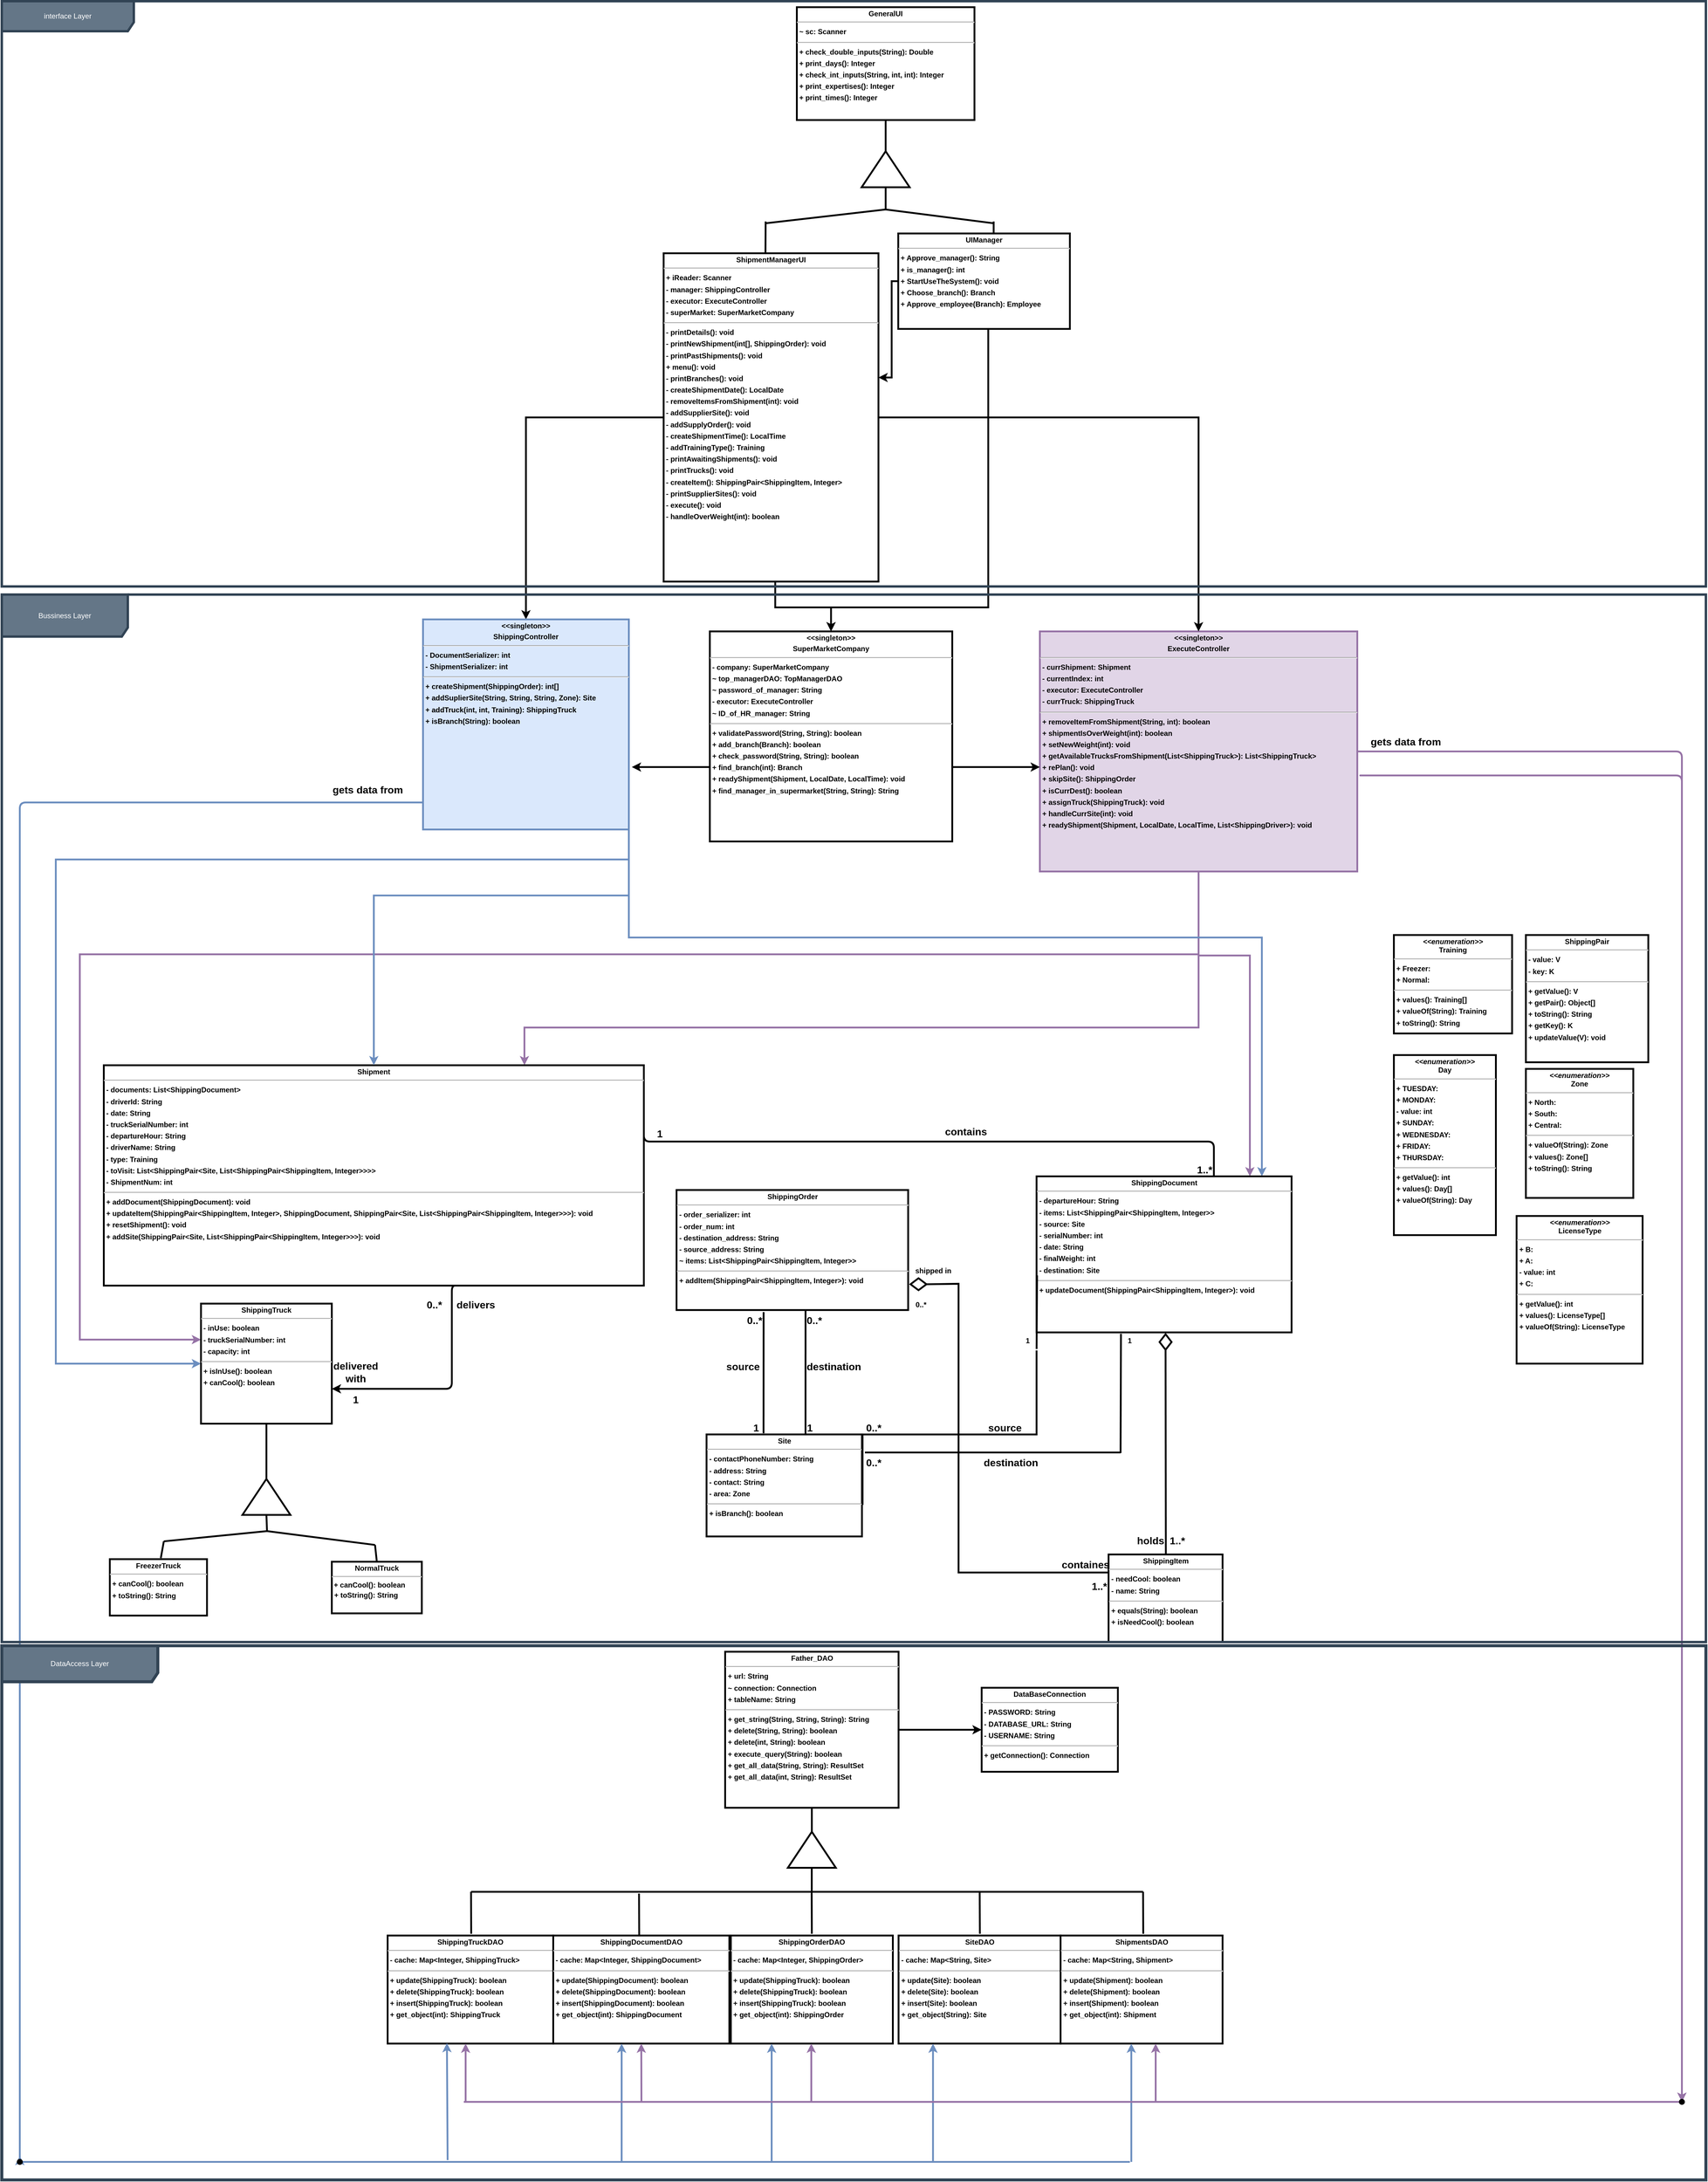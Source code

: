 <mxfile version="21.2.3" type="github">
  <diagram name="Page-1" id="Im4-U_5Wc4wDR16M_2Rv">
    <mxGraphModel dx="-2412" dy="3850" grid="1" gridSize="10" guides="1" tooltips="1" connect="1" arrows="1" fold="1" page="1" pageScale="1" pageWidth="291" pageHeight="413" math="0" shadow="0">
      <root>
        <mxCell id="0" />
        <mxCell id="1" parent="0" />
        <mxCell id="6NvBCHl1kkYTo9ye7szX-1" value="" style="endArrow=none;rounded=0;labelBackgroundColor=none;fontColor=default;fontStyle=1;fontSize=12;horizontal=1;entryX=1;entryY=0.75;entryDx=0;entryDy=0;exitX=1;exitY=0.5;exitDx=0;exitDy=0;strokeWidth=3;" edge="1" parent="1" source="6NvBCHl1kkYTo9ye7szX-58" target="6NvBCHl1kkYTo9ye7szX-61">
          <mxGeometry width="50" height="50" relative="1" as="geometry">
            <mxPoint x="9914.5" y="1676.94" as="sourcePoint" />
            <mxPoint x="10114.5" y="2147.94" as="targetPoint" />
            <Array as="points">
              <mxPoint x="9964.5" y="1676.94" />
              <mxPoint x="9964.5" y="2157.94" />
            </Array>
          </mxGeometry>
        </mxCell>
        <mxCell id="6NvBCHl1kkYTo9ye7szX-2" value="&lt;p style=&quot;margin: 4px 0px 0px; text-align: center; font-size: 12px;&quot;&gt;&lt;i style=&quot;font-size: 12px;&quot;&gt;&amp;lt;&amp;lt;enumeration&amp;gt;&amp;gt;&lt;/i&gt;&lt;br style=&quot;font-size: 12px;&quot;&gt;&lt;span style=&quot;font-size: 12px;&quot;&gt;Day&lt;/span&gt;&lt;/p&gt;&lt;hr style=&quot;font-size: 12px;&quot;&gt;&lt;p style=&quot;margin: 0px 0px 0px 4px; line-height: 1.6; font-size: 12px;&quot;&gt;+ TUESDAY: &lt;br style=&quot;font-size: 12px;&quot;&gt;+ MONDAY: &lt;br style=&quot;font-size: 12px;&quot;&gt;- value: int&lt;br style=&quot;font-size: 12px;&quot;&gt;+ SUNDAY: &lt;br style=&quot;font-size: 12px;&quot;&gt;+ WEDNESDAY: &lt;br style=&quot;font-size: 12px;&quot;&gt;+ FRIDAY: &lt;br style=&quot;font-size: 12px;&quot;&gt;+ THURSDAY: &lt;/p&gt;&lt;hr style=&quot;font-size: 12px;&quot;&gt;&lt;p style=&quot;margin: 0px 0px 0px 4px; line-height: 1.6; font-size: 12px;&quot;&gt;+ getValue(): int&lt;br style=&quot;font-size: 12px;&quot;&gt;+ values(): Day[]&lt;br style=&quot;font-size: 12px;&quot;&gt;+ valueOf(String): Day&lt;/p&gt;" style="verticalAlign=top;align=left;overflow=fill;fontSize=12;fontFamily=Helvetica;html=1;rounded=0;shadow=0;comic=0;labelBackgroundColor=none;strokeWidth=3;fontStyle=1" vertex="1" parent="1">
          <mxGeometry x="10690" y="1295.88" width="170" height="300" as="geometry" />
        </mxCell>
        <mxCell id="6NvBCHl1kkYTo9ye7szX-3" style="edgeStyle=orthogonalEdgeStyle;rounded=0;orthogonalLoop=1;jettySize=auto;html=1;exitX=0.5;exitY=1;exitDx=0;exitDy=0;labelBackgroundColor=none;fontColor=default;fillColor=#e1d5e7;strokeColor=#9673a6;strokeWidth=3;fontStyle=1;fontSize=12;" edge="1" parent="1" source="6NvBCHl1kkYTo9ye7szX-7" target="6NvBCHl1kkYTo9ye7szX-27">
          <mxGeometry relative="1" as="geometry">
            <Array as="points">
              <mxPoint x="10365" y="1128" />
              <mxPoint x="8500" y="1128" />
              <mxPoint x="8500" y="1770" />
            </Array>
          </mxGeometry>
        </mxCell>
        <mxCell id="6NvBCHl1kkYTo9ye7szX-4" style="edgeStyle=orthogonalEdgeStyle;rounded=0;orthogonalLoop=1;jettySize=auto;html=1;labelBackgroundColor=none;fontColor=default;fillColor=#e1d5e7;strokeColor=#9673a6;strokeWidth=3;fontStyle=1;fontSize=12;" edge="1" parent="1" source="6NvBCHl1kkYTo9ye7szX-7" target="6NvBCHl1kkYTo9ye7szX-23">
          <mxGeometry relative="1" as="geometry">
            <Array as="points">
              <mxPoint x="10365" y="1130" />
              <mxPoint x="10450" y="1130" />
            </Array>
          </mxGeometry>
        </mxCell>
        <mxCell id="6NvBCHl1kkYTo9ye7szX-5" style="edgeStyle=orthogonalEdgeStyle;rounded=0;orthogonalLoop=1;jettySize=auto;html=1;exitX=0.5;exitY=1;exitDx=0;exitDy=0;labelBackgroundColor=none;fontColor=default;fillColor=#e1d5e7;strokeColor=#9673a6;strokeWidth=3;fontStyle=1;fontSize=12;" edge="1" parent="1" source="6NvBCHl1kkYTo9ye7szX-7" target="6NvBCHl1kkYTo9ye7szX-14">
          <mxGeometry relative="1" as="geometry">
            <Array as="points">
              <mxPoint x="10365" y="1250" />
              <mxPoint x="9241" y="1250" />
            </Array>
          </mxGeometry>
        </mxCell>
        <mxCell id="6NvBCHl1kkYTo9ye7szX-6" style="edgeStyle=orthogonalEdgeStyle;orthogonalLoop=1;jettySize=auto;html=1;exitDx=0;exitDy=0;fillColor=#e1d5e7;strokeColor=#9673a6;strokeWidth=3;fontStyle=1;fontSize=12;" edge="1" parent="1" source="6NvBCHl1kkYTo9ye7szX-116">
          <mxGeometry relative="1" as="geometry">
            <mxPoint x="11170" y="3040" as="targetPoint" />
            <Array as="points">
              <mxPoint x="10629" y="830" />
              <mxPoint x="11170" y="830" />
              <mxPoint x="11170" y="3040" />
            </Array>
          </mxGeometry>
        </mxCell>
        <mxCell id="6NvBCHl1kkYTo9ye7szX-7" value="&lt;p style=&quot;margin: 4px 0px 0px; text-align: center; font-size: 12px;&quot;&gt;&amp;lt;&amp;lt;singleton&amp;gt;&amp;gt;&lt;span style=&quot;font-size: 12px;&quot;&gt;&lt;br style=&quot;font-size: 12px;&quot;&gt;&lt;/span&gt;&lt;/p&gt;&lt;p style=&quot;margin: 4px 0px 0px; text-align: center; font-size: 12px;&quot;&gt;&lt;span style=&quot;font-size: 12px;&quot;&gt;ExecuteController&lt;/span&gt;&lt;/p&gt;&lt;hr style=&quot;font-size: 12px;&quot;&gt;&lt;p style=&quot;margin: 0px 0px 0px 4px; line-height: 1.6; font-size: 12px;&quot;&gt;- currShipment: Shipment&lt;br style=&quot;font-size: 12px;&quot;&gt;- currentIndex: int&lt;br style=&quot;font-size: 12px;&quot;&gt;- executor: ExecuteController&lt;br style=&quot;font-size: 12px;&quot;&gt;- currTruck: ShippingTruck&lt;br style=&quot;font-size: 12px;&quot;&gt;&lt;/p&gt;&lt;hr style=&quot;font-size: 12px;&quot;&gt;&lt;p style=&quot;margin: 0px 0px 0px 4px; line-height: 1.6; font-size: 12px;&quot;&gt;+ removeItemFromShipment(String, int): boolean&lt;br style=&quot;font-size: 12px;&quot;&gt;+ shipmentIsOverWeight(int): boolean&lt;br style=&quot;font-size: 12px;&quot;&gt;+ setNewWeight(int): void&lt;br style=&quot;font-size: 12px;&quot;&gt;+ getAvailableTrucksFromShipment(List&amp;lt;ShippingTruck&amp;gt;): List&amp;lt;ShippingTruck&amp;gt;&lt;br style=&quot;font-size: 12px;&quot;&gt;+ rePlan(): void&lt;br style=&quot;font-size: 12px;&quot;&gt;+ skipSite(): ShippingOrder&lt;br style=&quot;font-size: 12px;&quot;&gt;+ isCurrDest(): boolean&lt;br style=&quot;font-size: 12px;&quot;&gt;+ assignTruck(ShippingTruck): void&lt;br style=&quot;font-size: 12px;&quot;&gt;+ handleCurrSite(int): void&lt;br style=&quot;font-size: 12px;&quot;&gt;+ readyShipment(Shipment, LocalDate, LocalTime, List&amp;lt;ShippingDriver&amp;gt;): void&lt;br style=&quot;font-size: 12px;&quot;&gt;&lt;/p&gt;" style="verticalAlign=top;align=left;overflow=fill;fontSize=12;fontFamily=Helvetica;html=1;rounded=0;shadow=0;comic=0;labelBackgroundColor=none;strokeWidth=3;fontStyle=1;fillColor=#e1d5e7;strokeColor=#9673a6;" vertex="1" parent="1">
          <mxGeometry x="10100" y="590" width="529" height="400" as="geometry" />
        </mxCell>
        <mxCell id="6NvBCHl1kkYTo9ye7szX-8" value="&lt;p style=&quot;margin: 4px 0px 0px; text-align: center; font-size: 12px;&quot;&gt;&lt;span style=&quot;font-size: 12px;&quot;&gt;FreezerTruck&lt;/span&gt;&lt;/p&gt;&lt;hr style=&quot;font-size: 12px;&quot;&gt;&lt;p style=&quot;margin: 0px 0px 0px 4px; line-height: 1.6; font-size: 12px;&quot;&gt;+ canCool(): boolean&lt;br style=&quot;font-size: 12px;&quot;&gt;+ toString(): String&lt;/p&gt;" style="verticalAlign=top;align=left;overflow=fill;fontSize=12;fontFamily=Helvetica;html=1;rounded=0;shadow=0;comic=0;labelBackgroundColor=none;strokeWidth=3;fontStyle=1" vertex="1" parent="1">
          <mxGeometry x="8550" y="2135.78" width="162" height="94" as="geometry" />
        </mxCell>
        <mxCell id="6NvBCHl1kkYTo9ye7szX-9" value="&lt;p style=&quot;margin: 4px 0px 0px; text-align: center; font-size: 12px;&quot;&gt;&lt;span style=&quot;font-size: 12px;&quot;&gt;GeneralUI&lt;/span&gt;&lt;/p&gt;&lt;hr style=&quot;font-size: 12px;&quot;&gt;&lt;p style=&quot;margin: 0px 0px 0px 4px; line-height: 1.6; font-size: 12px;&quot;&gt;~ sc: Scanner&lt;/p&gt;&lt;hr style=&quot;font-size: 12px;&quot;&gt;&lt;p style=&quot;margin: 0px 0px 0px 4px; line-height: 1.6; font-size: 12px;&quot;&gt;+ check_double_inputs(String): Double&lt;br style=&quot;font-size: 12px;&quot;&gt;+ print_days(): Integer&lt;br style=&quot;font-size: 12px;&quot;&gt;+ check_int_inputs(String, int, int): Integer&lt;br style=&quot;font-size: 12px;&quot;&gt;+ print_expertises(): Integer&lt;br style=&quot;font-size: 12px;&quot;&gt;+ print_times(): Integer&lt;/p&gt;" style="verticalAlign=top;align=left;overflow=fill;fontSize=12;fontFamily=Helvetica;html=1;rounded=0;shadow=0;comic=0;labelBackgroundColor=none;strokeWidth=3;fontStyle=1" vertex="1" parent="1">
          <mxGeometry x="9695" y="-450" width="296" height="188" as="geometry" />
        </mxCell>
        <mxCell id="6NvBCHl1kkYTo9ye7szX-10" value="&lt;p style=&quot;margin: 4px 0px 0px; text-align: center; font-size: 12px;&quot;&gt;&lt;i style=&quot;font-size: 12px;&quot;&gt;&amp;lt;&amp;lt;enumeration&amp;gt;&amp;gt;&lt;/i&gt;&lt;br style=&quot;font-size: 12px;&quot;&gt;&lt;span style=&quot;font-size: 12px;&quot;&gt;LicenseType&lt;/span&gt;&lt;/p&gt;&lt;hr style=&quot;font-size: 12px;&quot;&gt;&lt;p style=&quot;margin: 0px 0px 0px 4px; line-height: 1.6; font-size: 12px;&quot;&gt;+ B: &lt;br style=&quot;font-size: 12px;&quot;&gt;+ A: &lt;br style=&quot;font-size: 12px;&quot;&gt;- value: int&lt;br style=&quot;font-size: 12px;&quot;&gt;+ C: &lt;/p&gt;&lt;hr style=&quot;font-size: 12px;&quot;&gt;&lt;p style=&quot;margin: 0px 0px 0px 4px; line-height: 1.6; font-size: 12px;&quot;&gt;+ getValue(): int&lt;br style=&quot;font-size: 12px;&quot;&gt;+ values(): LicenseType[]&lt;br style=&quot;font-size: 12px;&quot;&gt;+ valueOf(String): LicenseType&lt;/p&gt;" style="verticalAlign=top;align=left;overflow=fill;fontSize=12;fontFamily=Helvetica;html=1;rounded=0;shadow=0;comic=0;labelBackgroundColor=none;strokeWidth=3;fontStyle=1" vertex="1" parent="1">
          <mxGeometry x="10894.5" y="1564" width="210" height="246" as="geometry" />
        </mxCell>
        <mxCell id="6NvBCHl1kkYTo9ye7szX-11" value="&lt;p style=&quot;margin: 4px 0px 0px; text-align: center; font-size: 12px;&quot;&gt;&lt;span style=&quot;font-size: 12px;&quot;&gt;NormalTruck&lt;/span&gt;&lt;/p&gt;&lt;hr style=&quot;font-size: 12px;&quot;&gt;&amp;nbsp;+ canCool(): boolean&lt;br style=&quot;border-color: var(--border-color); font-size: 12px;&quot;&gt;&lt;p style=&quot;margin: 0px 0px 0px 4px; line-height: 1.6; font-size: 12px;&quot;&gt;+ toString(): String&lt;/p&gt;" style="verticalAlign=top;align=left;overflow=fill;fontSize=12;fontFamily=Helvetica;html=1;rounded=0;shadow=0;comic=0;labelBackgroundColor=none;strokeWidth=3;fontStyle=1" vertex="1" parent="1">
          <mxGeometry x="8920" y="2140.06" width="150" height="86" as="geometry" />
        </mxCell>
        <mxCell id="6NvBCHl1kkYTo9ye7szX-12" style="edgeStyle=orthogonalEdgeStyle;orthogonalLoop=1;jettySize=auto;html=1;exitX=1;exitY=0;exitDx=0;exitDy=0;entryX=0.5;entryY=0;entryDx=0;entryDy=0;strokeWidth=3;fontStyle=1;fontSize=12;" edge="1" parent="1" source="6NvBCHl1kkYTo9ye7szX-14" target="6NvBCHl1kkYTo9ye7szX-23">
          <mxGeometry relative="1" as="geometry">
            <Array as="points">
              <mxPoint x="9440" y="1440" />
              <mxPoint x="10390" y="1440" />
              <mxPoint x="10390" y="1550" />
            </Array>
          </mxGeometry>
        </mxCell>
        <mxCell id="6NvBCHl1kkYTo9ye7szX-13" style="edgeStyle=orthogonalEdgeStyle;orthogonalLoop=1;jettySize=auto;html=1;exitX=0.656;exitY=1;exitDx=0;exitDy=0;strokeWidth=3;fontStyle=1;exitPerimeter=0;fontSize=17;" edge="1" parent="1" source="6NvBCHl1kkYTo9ye7szX-14" target="6NvBCHl1kkYTo9ye7szX-27">
          <mxGeometry relative="1" as="geometry">
            <mxPoint x="9120" y="2006.43" as="sourcePoint" />
            <Array as="points">
              <mxPoint x="9120" y="1680" />
              <mxPoint x="9120" y="1852" />
            </Array>
          </mxGeometry>
        </mxCell>
        <mxCell id="6NvBCHl1kkYTo9ye7szX-14" value="&lt;p style=&quot;margin: 4px 0px 0px; text-align: center; font-size: 12px;&quot;&gt;&lt;span style=&quot;font-size: 12px;&quot;&gt;Shipment&lt;/span&gt;&lt;/p&gt;&lt;hr style=&quot;font-size: 12px;&quot;&gt;&lt;p style=&quot;margin: 0px 0px 0px 4px; line-height: 1.6; font-size: 12px;&quot;&gt;- documents: List&amp;lt;ShippingDocument&amp;gt;&lt;br style=&quot;font-size: 12px;&quot;&gt;- driverId: String&lt;br style=&quot;font-size: 12px;&quot;&gt;- date: String&lt;br style=&quot;font-size: 12px;&quot;&gt;- truckSerialNumber: int&lt;br style=&quot;font-size: 12px;&quot;&gt;- departureHour: String&lt;br style=&quot;font-size: 12px;&quot;&gt;- driverName: String&lt;br style=&quot;font-size: 12px;&quot;&gt;- type: Training&lt;br style=&quot;font-size: 12px;&quot;&gt;- toVisit: List&amp;lt;ShippingPair&amp;lt;Site, List&amp;lt;ShippingPair&amp;lt;ShippingItem, Integer&amp;gt;&amp;gt;&amp;gt;&amp;gt;&lt;br style=&quot;font-size: 12px;&quot;&gt;- ShipmentNum: int&lt;/p&gt;&lt;hr style=&quot;font-size: 12px;&quot;&gt;&lt;p style=&quot;margin: 0px 0px 0px 4px; line-height: 1.6; font-size: 12px;&quot;&gt;+ addDocument(ShippingDocument): void&lt;br style=&quot;font-size: 12px;&quot;&gt;+ updateItem(ShippingPair&amp;lt;ShippingItem, Integer&amp;gt;, ShippingDocument, ShippingPair&amp;lt;Site, List&amp;lt;ShippingPair&amp;lt;ShippingItem, Integer&amp;gt;&amp;gt;&amp;gt;): void&lt;br style=&quot;font-size: 12px;&quot;&gt;+ resetShipment(): void&lt;br style=&quot;font-size: 12px;&quot;&gt;+ addSite(ShippingPair&amp;lt;Site, List&amp;lt;ShippingPair&amp;lt;ShippingItem, Integer&amp;gt;&amp;gt;&amp;gt;): void&lt;br style=&quot;font-size: 12px;&quot;&gt;&lt;br style=&quot;font-size: 12px;&quot;&gt;&lt;/p&gt;" style="verticalAlign=top;align=left;overflow=fill;fontSize=12;fontFamily=Helvetica;html=1;rounded=0;shadow=0;comic=0;labelBackgroundColor=none;strokeWidth=3;fontStyle=1" vertex="1" parent="1">
          <mxGeometry x="8540" y="1312.86" width="900" height="367.14" as="geometry" />
        </mxCell>
        <mxCell id="6NvBCHl1kkYTo9ye7szX-15" style="edgeStyle=orthogonalEdgeStyle;rounded=0;orthogonalLoop=1;jettySize=auto;html=1;entryX=0.5;entryY=0;entryDx=0;entryDy=0;labelBackgroundColor=none;fontColor=default;strokeWidth=3;fontStyle=1;fontSize=12;" edge="1" parent="1" source="6NvBCHl1kkYTo9ye7szX-18" target="6NvBCHl1kkYTo9ye7szX-32">
          <mxGeometry relative="1" as="geometry">
            <Array as="points">
              <mxPoint x="9659" y="550" />
              <mxPoint x="9752" y="550" />
            </Array>
          </mxGeometry>
        </mxCell>
        <mxCell id="6NvBCHl1kkYTo9ye7szX-16" style="edgeStyle=orthogonalEdgeStyle;rounded=0;orthogonalLoop=1;jettySize=auto;html=1;labelBackgroundColor=none;fontColor=default;strokeWidth=3;fontStyle=1;fontSize=12;" edge="1" parent="1" source="6NvBCHl1kkYTo9ye7szX-18" target="6NvBCHl1kkYTo9ye7szX-22">
          <mxGeometry relative="1" as="geometry" />
        </mxCell>
        <mxCell id="6NvBCHl1kkYTo9ye7szX-17" style="edgeStyle=orthogonalEdgeStyle;rounded=0;orthogonalLoop=1;jettySize=auto;html=1;exitX=1;exitY=0.5;exitDx=0;exitDy=0;labelBackgroundColor=none;fontColor=default;strokeWidth=3;fontStyle=1;fontSize=12;" edge="1" parent="1" source="6NvBCHl1kkYTo9ye7szX-18" target="6NvBCHl1kkYTo9ye7szX-7">
          <mxGeometry relative="1" as="geometry" />
        </mxCell>
        <mxCell id="6NvBCHl1kkYTo9ye7szX-18" value="&lt;p style=&quot;margin: 4px 0px 0px; text-align: center; font-size: 12px;&quot;&gt;&lt;span style=&quot;font-size: 12px;&quot;&gt;ShipmentManagerUI&lt;/span&gt;&lt;/p&gt;&lt;hr style=&quot;font-size: 12px;&quot;&gt;&lt;p style=&quot;margin: 0px 0px 0px 4px; line-height: 1.6; font-size: 12px;&quot;&gt;+ iReader: Scanner&lt;br style=&quot;font-size: 12px;&quot;&gt;- manager: ShippingController&lt;br style=&quot;font-size: 12px;&quot;&gt;- executor: ExecuteController&lt;br style=&quot;font-size: 12px;&quot;&gt;- superMarket: SuperMarketCompany&lt;/p&gt;&lt;hr style=&quot;font-size: 12px;&quot;&gt;&lt;p style=&quot;margin: 0px 0px 0px 4px; line-height: 1.6; font-size: 12px;&quot;&gt;- printDetails(): void&lt;br style=&quot;font-size: 12px;&quot;&gt;- printNewShipment(int[], ShippingOrder): void&lt;br style=&quot;font-size: 12px;&quot;&gt;- printPastShipments(): void&lt;br style=&quot;font-size: 12px;&quot;&gt;+ menu(): void&lt;br style=&quot;font-size: 12px;&quot;&gt;- printBranches(): void&lt;br style=&quot;font-size: 12px;&quot;&gt;- createShipmentDate(): LocalDate&lt;br style=&quot;font-size: 12px;&quot;&gt;- removeItemsFromShipment(int): void&lt;br style=&quot;font-size: 12px;&quot;&gt;- addSupplierSite(): void&lt;br style=&quot;font-size: 12px;&quot;&gt;- addSupplyOrder(): void&lt;br style=&quot;font-size: 12px;&quot;&gt;- createShipmentTime(): LocalTime&lt;br style=&quot;font-size: 12px;&quot;&gt;- addTrainingType(): Training&lt;br style=&quot;font-size: 12px;&quot;&gt;- printAwaitingShipments(): void&lt;br style=&quot;font-size: 12px;&quot;&gt;- printTrucks(): void&lt;br style=&quot;font-size: 12px;&quot;&gt;- createItem(): ShippingPair&amp;lt;ShippingItem, Integer&amp;gt;&lt;br style=&quot;font-size: 12px;&quot;&gt;- printSupplierSites(): void&lt;br style=&quot;font-size: 12px;&quot;&gt;- execute(): void&lt;br style=&quot;font-size: 12px;&quot;&gt;- handleOverWeight(int): boolean&lt;/p&gt;" style="verticalAlign=top;align=left;overflow=fill;fontSize=12;fontFamily=Helvetica;html=1;rounded=0;shadow=0;comic=0;labelBackgroundColor=none;strokeWidth=3;fontStyle=1" vertex="1" parent="1">
          <mxGeometry x="9473" y="-40" width="358" height="547" as="geometry" />
        </mxCell>
        <mxCell id="6NvBCHl1kkYTo9ye7szX-19" style="edgeStyle=orthogonalEdgeStyle;rounded=0;orthogonalLoop=1;jettySize=auto;html=1;exitX=1;exitY=1;exitDx=0;exitDy=0;entryX=0.5;entryY=0;entryDx=0;entryDy=0;labelBackgroundColor=none;fontColor=default;fillColor=#dae8fc;strokeColor=#6c8ebf;strokeWidth=3;fontStyle=1;fontSize=12;" edge="1" parent="1" source="6NvBCHl1kkYTo9ye7szX-22" target="6NvBCHl1kkYTo9ye7szX-14">
          <mxGeometry relative="1" as="geometry">
            <Array as="points">
              <mxPoint x="9415" y="1030" />
              <mxPoint x="8990" y="1030" />
            </Array>
          </mxGeometry>
        </mxCell>
        <mxCell id="6NvBCHl1kkYTo9ye7szX-20" style="edgeStyle=orthogonalEdgeStyle;rounded=0;orthogonalLoop=1;jettySize=auto;html=1;exitX=1;exitY=1;exitDx=0;exitDy=0;labelBackgroundColor=none;fontColor=default;fillColor=#dae8fc;strokeColor=#6c8ebf;strokeWidth=3;fontStyle=1;fontSize=12;" edge="1" parent="1" source="6NvBCHl1kkYTo9ye7szX-22" target="6NvBCHl1kkYTo9ye7szX-23">
          <mxGeometry relative="1" as="geometry">
            <Array as="points">
              <mxPoint x="9415" y="1100" />
              <mxPoint x="10470" y="1100" />
            </Array>
          </mxGeometry>
        </mxCell>
        <mxCell id="6NvBCHl1kkYTo9ye7szX-21" style="edgeStyle=orthogonalEdgeStyle;rounded=0;orthogonalLoop=1;jettySize=auto;html=1;exitX=1;exitY=1;exitDx=0;exitDy=0;labelBackgroundColor=none;fontColor=default;fillColor=#dae8fc;strokeColor=#6c8ebf;strokeWidth=3;fontStyle=1;fontSize=12;" edge="1" parent="1" source="6NvBCHl1kkYTo9ye7szX-22" target="6NvBCHl1kkYTo9ye7szX-27">
          <mxGeometry relative="1" as="geometry">
            <mxPoint x="8210" y="1220" as="targetPoint" />
            <Array as="points">
              <mxPoint x="9415" y="970" />
              <mxPoint x="8460" y="970" />
              <mxPoint x="8460" y="1810" />
            </Array>
          </mxGeometry>
        </mxCell>
        <mxCell id="6NvBCHl1kkYTo9ye7szX-22" value="&lt;p style=&quot;margin: 4px 0px 0px; text-align: center; font-size: 12px;&quot;&gt;&amp;lt;&amp;lt;singleton&amp;gt;&amp;gt;&lt;span style=&quot;font-size: 12px;&quot;&gt;&lt;br style=&quot;font-size: 12px;&quot;&gt;&lt;/span&gt;&lt;/p&gt;&lt;p style=&quot;margin: 4px 0px 0px; text-align: center; font-size: 12px;&quot;&gt;&lt;span style=&quot;font-size: 12px;&quot;&gt;ShippingController&lt;/span&gt;&lt;/p&gt;&lt;hr style=&quot;font-size: 12px;&quot;&gt;&lt;p style=&quot;margin: 0px 0px 0px 4px; line-height: 1.6; font-size: 12px;&quot;&gt;- DocumentSerializer: int&lt;br style=&quot;font-size: 12px;&quot;&gt;- ShipmentSerializer: int&lt;/p&gt;&lt;hr style=&quot;font-size: 12px;&quot;&gt;&lt;p style=&quot;margin: 0px 0px 0px 4px; line-height: 1.6; font-size: 12px;&quot;&gt;+ createShipment(ShippingOrder): int[]&lt;br style=&quot;font-size: 12px;&quot;&gt;+ addSuplierSite(String, String, String, Zone): Site&lt;br style=&quot;font-size: 12px;&quot;&gt;+ addTruck(int, int, Training): ShippingTruck&lt;br style=&quot;font-size: 12px;&quot;&gt;+ isBranch(String): boolean&lt;/p&gt;" style="verticalAlign=top;align=left;overflow=fill;fontSize=12;fontFamily=Helvetica;html=1;rounded=0;shadow=0;comic=0;labelBackgroundColor=none;strokeWidth=3;fontStyle=1;fillColor=#dae8fc;strokeColor=#6c8ebf;" vertex="1" parent="1">
          <mxGeometry x="9072" y="570" width="343" height="350" as="geometry" />
        </mxCell>
        <mxCell id="6NvBCHl1kkYTo9ye7szX-23" value="&lt;p style=&quot;margin: 4px 0px 0px; text-align: center; font-size: 12px;&quot;&gt;&lt;span style=&quot;font-size: 12px;&quot;&gt;ShippingDocument&lt;/span&gt;&lt;/p&gt;&lt;hr style=&quot;font-size: 12px;&quot;&gt;&lt;p style=&quot;margin: 0px 0px 0px 4px; line-height: 1.6; font-size: 12px;&quot;&gt;- departureHour: String&lt;br style=&quot;font-size: 12px;&quot;&gt;- items: List&amp;lt;ShippingPair&amp;lt;ShippingItem, Integer&amp;gt;&amp;gt;&lt;br style=&quot;font-size: 12px;&quot;&gt;- source: Site&lt;br style=&quot;font-size: 12px;&quot;&gt;- serialNumber: int&lt;br style=&quot;font-size: 12px;&quot;&gt;- date: String&lt;br style=&quot;font-size: 12px;&quot;&gt;- finalWeight: int&lt;br style=&quot;font-size: 12px;&quot;&gt;- destination: Site&lt;/p&gt;&lt;hr style=&quot;font-size: 12px;&quot;&gt;&lt;p style=&quot;margin: 0px 0px 0px 4px; line-height: 1.6; font-size: 12px;&quot;&gt;+ updateDocument(ShippingPair&amp;lt;ShippingItem, Integer&amp;gt;): void&lt;br style=&quot;font-size: 12px;&quot;&gt;&lt;/p&gt;" style="verticalAlign=top;align=left;overflow=fill;fontSize=12;fontFamily=Helvetica;html=1;rounded=0;shadow=0;comic=0;labelBackgroundColor=none;strokeWidth=3;fontStyle=1" vertex="1" parent="1">
          <mxGeometry x="10094.5" y="1497.94" width="425" height="260" as="geometry" />
        </mxCell>
        <mxCell id="6NvBCHl1kkYTo9ye7szX-24" value="&lt;p style=&quot;margin: 4px 0px 0px; text-align: center; font-size: 12px;&quot;&gt;&lt;span style=&quot;font-size: 12px;&quot;&gt;ShippingItem&lt;/span&gt;&lt;/p&gt;&lt;hr style=&quot;font-size: 12px;&quot;&gt;&lt;p style=&quot;margin: 0px 0px 0px 4px; line-height: 1.6; font-size: 12px;&quot;&gt;- needCool: boolean&lt;br style=&quot;font-size: 12px;&quot;&gt;- name: String&lt;/p&gt;&lt;hr style=&quot;font-size: 12px;&quot;&gt;&lt;p style=&quot;margin: 0px 0px 0px 4px; line-height: 1.6; font-size: 12px;&quot;&gt;+ equals(String): boolean&lt;br style=&quot;font-size: 12px;&quot;&gt;+ isNeedCool(): boolean&lt;br style=&quot;font-size: 12px;&quot;&gt;&lt;br style=&quot;font-size: 12px;&quot;&gt;&lt;/p&gt;" style="verticalAlign=top;align=left;overflow=fill;fontSize=12;fontFamily=Helvetica;html=1;rounded=0;shadow=0;comic=0;labelBackgroundColor=none;strokeWidth=3;fontStyle=1" vertex="1" parent="1">
          <mxGeometry x="10214.5" y="2127.94" width="190" height="145.88" as="geometry" />
        </mxCell>
        <mxCell id="6NvBCHl1kkYTo9ye7szX-25" value="&lt;p style=&quot;margin: 4px 0px 0px; text-align: center; font-size: 12px;&quot;&gt;&lt;span style=&quot;font-size: 12px;&quot;&gt;ShippingOrder&lt;/span&gt;&lt;/p&gt;&lt;hr style=&quot;font-size: 12px;&quot;&gt;&lt;p style=&quot;margin: 0px 0px 0px 4px; line-height: 1.6; font-size: 12px;&quot;&gt;- order_serializer: int&lt;br style=&quot;font-size: 12px;&quot;&gt;- order_num: int&lt;br style=&quot;font-size: 12px;&quot;&gt;- destination_address: String&lt;br style=&quot;font-size: 12px;&quot;&gt;- source_address: String&lt;br style=&quot;font-size: 12px;&quot;&gt;~ items: List&amp;lt;ShippingPair&amp;lt;ShippingItem, Integer&amp;gt;&amp;gt;&lt;/p&gt;&lt;hr style=&quot;font-size: 12px;&quot;&gt;&lt;p style=&quot;margin: 0px 0px 0px 4px; line-height: 1.6; font-size: 12px;&quot;&gt;+ addItem(ShippingPair&amp;lt;ShippingItem, Integer&amp;gt;): void&lt;br style=&quot;font-size: 12px;&quot;&gt;&lt;br style=&quot;font-size: 12px;&quot;&gt;&lt;/p&gt;" style="verticalAlign=top;align=left;overflow=fill;fontSize=12;fontFamily=Helvetica;html=1;rounded=0;shadow=0;comic=0;labelBackgroundColor=none;strokeWidth=3;fontStyle=1" vertex="1" parent="1">
          <mxGeometry x="9494.5" y="1520.72" width="386" height="200" as="geometry" />
        </mxCell>
        <mxCell id="6NvBCHl1kkYTo9ye7szX-26" value="&lt;p style=&quot;margin: 4px 0px 0px; text-align: center; font-size: 12px;&quot;&gt;&lt;span style=&quot;font-size: 12px;&quot;&gt;ShippingPair&lt;k, v=&quot;&quot; style=&quot;font-size: 12px;&quot;&gt;&lt;/k,&gt;&lt;/span&gt;&lt;/p&gt;&lt;hr style=&quot;font-size: 12px;&quot;&gt;&lt;p style=&quot;margin: 0px 0px 0px 4px; line-height: 1.6; font-size: 12px;&quot;&gt;- value: V&lt;br style=&quot;font-size: 12px;&quot;&gt;- key: K&lt;/p&gt;&lt;hr style=&quot;font-size: 12px;&quot;&gt;&lt;p style=&quot;margin: 0px 0px 0px 4px; line-height: 1.6; font-size: 12px;&quot;&gt;+ getValue(): V&lt;br style=&quot;font-size: 12px;&quot;&gt;+ getPair(): Object[]&lt;br style=&quot;font-size: 12px;&quot;&gt;+ toString(): String&lt;br style=&quot;font-size: 12px;&quot;&gt;+ getKey(): K&lt;br style=&quot;font-size: 12px;&quot;&gt;+ updateValue(V): void&lt;/p&gt;" style="verticalAlign=top;align=left;overflow=fill;fontSize=12;fontFamily=Helvetica;html=1;rounded=0;shadow=0;comic=0;labelBackgroundColor=none;strokeWidth=3;fontStyle=1" vertex="1" parent="1">
          <mxGeometry x="10910" y="1095.88" width="204" height="212" as="geometry" />
        </mxCell>
        <mxCell id="6NvBCHl1kkYTo9ye7szX-27" value="&lt;p style=&quot;margin: 4px 0px 0px; text-align: center; font-size: 12px;&quot;&gt;&lt;span style=&quot;font-size: 12px;&quot;&gt;ShippingTruck&lt;/span&gt;&lt;/p&gt;&lt;hr style=&quot;font-size: 12px;&quot;&gt;&lt;p style=&quot;margin: 0px 0px 0px 4px; line-height: 1.6; font-size: 12px;&quot;&gt;- inUse: boolean&lt;br style=&quot;font-size: 12px;&quot;&gt;- truckSerialNumber: int&lt;br style=&quot;font-size: 12px;&quot;&gt;- capacity: int&lt;/p&gt;&lt;hr style=&quot;font-size: 12px;&quot;&gt;&lt;p style=&quot;margin: 0px 0px 0px 4px; line-height: 1.6; font-size: 12px;&quot;&gt;+ isInUse(): boolean&lt;br style=&quot;font-size: 12px;&quot;&gt;+ canCool(): boolean&lt;br style=&quot;font-size: 12px;&quot;&gt;&lt;br style=&quot;font-size: 12px;&quot;&gt;&lt;br style=&quot;font-size: 12px;&quot;&gt;&lt;/p&gt;" style="verticalAlign=top;align=left;overflow=fill;fontSize=12;fontFamily=Helvetica;html=1;rounded=0;shadow=0;comic=0;labelBackgroundColor=none;strokeWidth=3;fontStyle=1" vertex="1" parent="1">
          <mxGeometry x="8702" y="1710" width="218" height="200" as="geometry" />
        </mxCell>
        <mxCell id="6NvBCHl1kkYTo9ye7szX-28" value="&lt;p style=&quot;margin: 4px 0px 0px; text-align: center; font-size: 12px;&quot;&gt;&lt;span style=&quot;font-size: 12px;&quot;&gt;ShippingTruckDAO&lt;/span&gt;&lt;/p&gt;&lt;hr style=&quot;font-size: 12px;&quot;&gt;&lt;p style=&quot;margin: 0px 0px 0px 4px; line-height: 1.6; font-size: 12px;&quot;&gt;- cache: Map&amp;lt;Integer, ShippingTruck&amp;gt;&lt;br style=&quot;font-size: 12px;&quot;&gt;&lt;/p&gt;&lt;hr style=&quot;font-size: 12px;&quot;&gt;&lt;p style=&quot;margin: 0px 0px 0px 4px; line-height: 1.6; font-size: 12px;&quot;&gt;+ update(ShippingTruck): boolean&lt;br style=&quot;font-size: 12px;&quot;&gt;+ delete(ShippingTruck): boolean&lt;br style=&quot;font-size: 12px;&quot;&gt;+ insert(ShippingTruck): boolean&lt;br style=&quot;font-size: 12px;&quot;&gt;+ get_object(int): ShippingTruck&lt;/p&gt;" style="verticalAlign=top;align=left;overflow=fill;fontSize=12;fontFamily=Helvetica;html=1;rounded=0;shadow=0;comic=0;labelBackgroundColor=none;strokeWidth=3;fontStyle=1;" vertex="1" parent="1">
          <mxGeometry x="9013" y="2762.86" width="276" height="180" as="geometry" />
        </mxCell>
        <mxCell id="6NvBCHl1kkYTo9ye7szX-29" value="&lt;p style=&quot;margin: 4px 0px 0px; text-align: center; font-size: 12px;&quot;&gt;&lt;span style=&quot;font-size: 12px;&quot;&gt;Site&lt;/span&gt;&lt;/p&gt;&lt;hr style=&quot;font-size: 12px;&quot;&gt;&lt;p style=&quot;margin: 0px 0px 0px 4px; line-height: 1.6; font-size: 12px;&quot;&gt;- contactPhoneNumber: String&lt;br style=&quot;font-size: 12px;&quot;&gt;- address: String&lt;br style=&quot;font-size: 12px;&quot;&gt;- contact: String&lt;br style=&quot;font-size: 12px;&quot;&gt;- area: Zone&lt;/p&gt;&lt;hr style=&quot;font-size: 12px;&quot;&gt;&lt;p style=&quot;margin: 0px 0px 0px 4px; line-height: 1.6; font-size: 12px;&quot;&gt;+ isBranch(): boolean&lt;br style=&quot;font-size: 12px;&quot;&gt;&lt;br style=&quot;font-size: 12px;&quot;&gt;&lt;/p&gt;" style="verticalAlign=top;align=left;overflow=fill;fontSize=12;fontFamily=Helvetica;html=1;rounded=0;shadow=0;comic=0;labelBackgroundColor=none;strokeWidth=3;fontStyle=1" vertex="1" parent="1">
          <mxGeometry x="9544.5" y="1927.94" width="259" height="170" as="geometry" />
        </mxCell>
        <mxCell id="6NvBCHl1kkYTo9ye7szX-30" style="edgeStyle=orthogonalEdgeStyle;rounded=0;orthogonalLoop=1;jettySize=auto;html=1;labelBackgroundColor=none;fontColor=default;strokeWidth=3;fontStyle=1;fontSize=12;" edge="1" parent="1" source="6NvBCHl1kkYTo9ye7szX-32">
          <mxGeometry relative="1" as="geometry">
            <mxPoint x="10100" y="816" as="targetPoint" />
            <Array as="points">
              <mxPoint x="10050" y="816" />
              <mxPoint x="10050" y="816" />
            </Array>
          </mxGeometry>
        </mxCell>
        <mxCell id="6NvBCHl1kkYTo9ye7szX-31" style="edgeStyle=orthogonalEdgeStyle;rounded=0;orthogonalLoop=1;jettySize=auto;html=1;labelBackgroundColor=none;fontColor=default;strokeWidth=3;fontStyle=1;fontSize=12;" edge="1" parent="1" source="6NvBCHl1kkYTo9ye7szX-32">
          <mxGeometry relative="1" as="geometry">
            <mxPoint x="9420" y="816" as="targetPoint" />
            <Array as="points">
              <mxPoint x="9470" y="816" />
              <mxPoint x="9470" y="816" />
            </Array>
          </mxGeometry>
        </mxCell>
        <mxCell id="6NvBCHl1kkYTo9ye7szX-32" value="&lt;p style=&quot;margin: 4px 0px 0px; text-align: center; font-size: 12px;&quot;&gt;&amp;lt;&amp;lt;singleton&amp;gt;&amp;gt;&lt;span style=&quot;font-size: 12px;&quot;&gt;&lt;br style=&quot;font-size: 12px;&quot;&gt;&lt;/span&gt;&lt;/p&gt;&lt;p style=&quot;margin: 4px 0px 0px; text-align: center; font-size: 12px;&quot;&gt;&lt;span style=&quot;font-size: 12px;&quot;&gt;SuperMarketCompany&lt;/span&gt;&lt;/p&gt;&lt;hr style=&quot;font-size: 12px;&quot;&gt;&lt;p style=&quot;margin: 0px 0px 0px 4px; line-height: 1.6; font-size: 12px;&quot;&gt;- company: SuperMarketCompany&lt;br style=&quot;font-size: 12px;&quot;&gt;~ top_managerDAO: TopManagerDAO&lt;br style=&quot;font-size: 12px;&quot;&gt;~ password_of_manager: String&lt;br style=&quot;font-size: 12px;&quot;&gt;- executor: ExecuteController&lt;br style=&quot;font-size: 12px;&quot;&gt;~ ID_of_HR_manager: String&lt;/p&gt;&lt;hr style=&quot;font-size: 12px;&quot;&gt;&lt;p style=&quot;margin: 0px 0px 0px 4px; line-height: 1.6; font-size: 12px;&quot;&gt;+ validatePassword(String, String): boolean&lt;br style=&quot;font-size: 12px;&quot;&gt;+ add_branch(Branch): boolean&lt;br style=&quot;font-size: 12px;&quot;&gt;+ check_password(String, String): boolean&lt;br style=&quot;font-size: 12px;&quot;&gt;+ find_branch(int): Branch&lt;br style=&quot;font-size: 12px;&quot;&gt;+ readyShipment(Shipment, LocalDate, LocalTime): void&lt;br style=&quot;font-size: 12px;&quot;&gt;+ find_manager_in_supermarket(String, String): String&lt;/p&gt;" style="verticalAlign=top;align=left;overflow=fill;fontSize=12;fontFamily=Helvetica;html=1;rounded=0;shadow=0;comic=0;labelBackgroundColor=none;strokeWidth=3;fontStyle=1" vertex="1" parent="1">
          <mxGeometry x="9550" y="590" width="404" height="350" as="geometry" />
        </mxCell>
        <mxCell id="6NvBCHl1kkYTo9ye7szX-33" value="&lt;p style=&quot;margin: 4px 0px 0px; text-align: center; font-size: 12px;&quot;&gt;&lt;i style=&quot;font-size: 12px;&quot;&gt;&amp;lt;&amp;lt;enumeration&amp;gt;&amp;gt;&lt;/i&gt;&lt;br style=&quot;font-size: 12px;&quot;&gt;&lt;span style=&quot;font-size: 12px;&quot;&gt;Training&lt;/span&gt;&lt;/p&gt;&lt;hr style=&quot;font-size: 12px;&quot;&gt;&lt;p style=&quot;margin: 0px 0px 0px 4px; line-height: 1.6; font-size: 12px;&quot;&gt;+ Freezer: &lt;br style=&quot;font-size: 12px;&quot;&gt;+ Normal: &lt;/p&gt;&lt;hr style=&quot;font-size: 12px;&quot;&gt;&lt;p style=&quot;margin: 0px 0px 0px 4px; line-height: 1.6; font-size: 12px;&quot;&gt;+ values(): Training[]&lt;br style=&quot;font-size: 12px;&quot;&gt;+ valueOf(String): Training&lt;br style=&quot;font-size: 12px;&quot;&gt;+ toString(): String&lt;/p&gt;" style="verticalAlign=top;align=left;overflow=fill;fontSize=12;fontFamily=Helvetica;html=1;rounded=0;shadow=0;comic=0;labelBackgroundColor=none;strokeWidth=3;fontStyle=1" vertex="1" parent="1">
          <mxGeometry x="10690" y="1095.88" width="197" height="164" as="geometry" />
        </mxCell>
        <mxCell id="6NvBCHl1kkYTo9ye7szX-34" value="&lt;p style=&quot;margin: 4px 0px 0px; text-align: center; font-size: 12px;&quot;&gt;&lt;i style=&quot;font-size: 12px;&quot;&gt;&amp;lt;&amp;lt;enumeration&amp;gt;&amp;gt;&lt;/i&gt;&lt;br style=&quot;font-size: 12px;&quot;&gt;&lt;span style=&quot;font-size: 12px;&quot;&gt;Zone&lt;/span&gt;&lt;/p&gt;&lt;hr style=&quot;font-size: 12px;&quot;&gt;&lt;p style=&quot;margin: 0px 0px 0px 4px; line-height: 1.6; font-size: 12px;&quot;&gt;+ North: &lt;br style=&quot;font-size: 12px;&quot;&gt;+ South: &lt;br style=&quot;font-size: 12px;&quot;&gt;+ Central: &lt;/p&gt;&lt;hr style=&quot;font-size: 12px;&quot;&gt;&lt;p style=&quot;margin: 0px 0px 0px 4px; line-height: 1.6; font-size: 12px;&quot;&gt;+ valueOf(String): Zone&lt;br style=&quot;font-size: 12px;&quot;&gt;+ values(): Zone[]&lt;br style=&quot;font-size: 12px;&quot;&gt;+ toString(): String&lt;/p&gt;" style="verticalAlign=top;align=left;overflow=fill;fontSize=12;fontFamily=Helvetica;html=1;rounded=0;shadow=0;comic=0;labelBackgroundColor=none;strokeWidth=3;fontStyle=1" vertex="1" parent="1">
          <mxGeometry x="10910" y="1318.88" width="179" height="215" as="geometry" />
        </mxCell>
        <mxCell id="6NvBCHl1kkYTo9ye7szX-35" style="edgeStyle=orthogonalEdgeStyle;rounded=0;orthogonalLoop=1;jettySize=auto;html=1;exitX=0.5;exitY=1;exitDx=0;exitDy=0;labelBackgroundColor=none;fontColor=default;strokeWidth=3;fontStyle=1;fontSize=12;" edge="1" parent="1" source="6NvBCHl1kkYTo9ye7szX-37" target="6NvBCHl1kkYTo9ye7szX-32">
          <mxGeometry relative="1" as="geometry">
            <Array as="points">
              <mxPoint x="10014" y="550" />
              <mxPoint x="9752" y="550" />
            </Array>
          </mxGeometry>
        </mxCell>
        <mxCell id="6NvBCHl1kkYTo9ye7szX-36" style="edgeStyle=orthogonalEdgeStyle;rounded=0;orthogonalLoop=1;jettySize=auto;html=1;labelBackgroundColor=none;fontColor=default;strokeWidth=3;fontStyle=1;fontSize=12;" edge="1" parent="1" source="6NvBCHl1kkYTo9ye7szX-37" target="6NvBCHl1kkYTo9ye7szX-18">
          <mxGeometry relative="1" as="geometry">
            <Array as="points">
              <mxPoint x="9853" y="6" />
              <mxPoint x="9853" y="167" />
            </Array>
          </mxGeometry>
        </mxCell>
        <mxCell id="6NvBCHl1kkYTo9ye7szX-37" value="&lt;p style=&quot;margin: 4px 0px 0px; text-align: center; font-size: 12px;&quot;&gt;&lt;span style=&quot;font-size: 12px;&quot;&gt;UIManager&lt;/span&gt;&lt;/p&gt;&lt;hr style=&quot;font-size: 12px;&quot;&gt;&lt;p style=&quot;margin: 0px 0px 0px 4px; line-height: 1.6; font-size: 12px;&quot;&gt;+ Approve_manager(): String&lt;br style=&quot;font-size: 12px;&quot;&gt;+ is_manager(): int&lt;br style=&quot;font-size: 12px;&quot;&gt;+ StartUseTheSystem(): void&lt;br style=&quot;font-size: 12px;&quot;&gt;+ Choose_branch(): Branch&lt;br style=&quot;font-size: 12px;&quot;&gt;+ Approve_employee(Branch): Employee&lt;/p&gt;" style="verticalAlign=top;align=left;overflow=fill;fontSize=12;fontFamily=Helvetica;html=1;rounded=0;shadow=0;comic=0;labelBackgroundColor=none;strokeWidth=3;fontStyle=1" vertex="1" parent="1">
          <mxGeometry x="9864" y="-73" width="286" height="159" as="geometry" />
        </mxCell>
        <mxCell id="6NvBCHl1kkYTo9ye7szX-38" value="" style="triangle;whiteSpace=wrap;html=1;rotation=-90;labelBackgroundColor=none;rounded=0;strokeWidth=3;fontStyle=1;fontSize=12;" vertex="1" parent="1">
          <mxGeometry x="9813" y="-220" width="60" height="80" as="geometry" />
        </mxCell>
        <mxCell id="6NvBCHl1kkYTo9ye7szX-39" value="" style="endArrow=none;html=1;rounded=0;exitX=0.474;exitY=0;exitDx=0;exitDy=0;exitPerimeter=0;labelBackgroundColor=none;fontColor=default;strokeWidth=3;fontStyle=1;fontSize=12;" edge="1" parent="1" source="6NvBCHl1kkYTo9ye7szX-18">
          <mxGeometry width="50" height="50" relative="1" as="geometry">
            <mxPoint x="9753" y="-50" as="sourcePoint" />
            <mxPoint x="9643" y="-93" as="targetPoint" />
          </mxGeometry>
        </mxCell>
        <mxCell id="6NvBCHl1kkYTo9ye7szX-40" value="" style="endArrow=none;html=1;rounded=0;entryX=0.5;entryY=1;entryDx=0;entryDy=0;exitX=1;exitY=0.5;exitDx=0;exitDy=0;labelBackgroundColor=none;fontColor=default;strokeWidth=3;fontStyle=1;fontSize=12;" edge="1" parent="1" source="6NvBCHl1kkYTo9ye7szX-38" target="6NvBCHl1kkYTo9ye7szX-9">
          <mxGeometry width="50" height="50" relative="1" as="geometry">
            <mxPoint x="9843" y="-192" as="sourcePoint" />
            <mxPoint x="9893" y="-242" as="targetPoint" />
          </mxGeometry>
        </mxCell>
        <mxCell id="6NvBCHl1kkYTo9ye7szX-41" value="" style="endArrow=none;html=1;rounded=0;labelBackgroundColor=none;fontColor=default;strokeWidth=3;fontStyle=1;fontSize=12;" edge="1" parent="1">
          <mxGeometry width="50" height="50" relative="1" as="geometry">
            <mxPoint x="10023" y="-73" as="sourcePoint" />
            <mxPoint x="10023" y="-93" as="targetPoint" />
          </mxGeometry>
        </mxCell>
        <mxCell id="6NvBCHl1kkYTo9ye7szX-42" value="" style="endArrow=none;html=1;rounded=0;labelBackgroundColor=none;fontColor=default;strokeWidth=3;fontStyle=1;fontSize=12;" edge="1" parent="1">
          <mxGeometry width="50" height="50" relative="1" as="geometry">
            <mxPoint x="9643" y="-90" as="sourcePoint" />
            <mxPoint x="10023" y="-90" as="targetPoint" />
            <Array as="points">
              <mxPoint x="9843" y="-113" />
            </Array>
          </mxGeometry>
        </mxCell>
        <mxCell id="6NvBCHl1kkYTo9ye7szX-43" value="" style="endArrow=none;html=1;rounded=0;entryX=0;entryY=0.5;entryDx=0;entryDy=0;labelBackgroundColor=none;fontColor=default;strokeWidth=3;fontStyle=1;fontSize=12;" edge="1" parent="1" target="6NvBCHl1kkYTo9ye7szX-38">
          <mxGeometry width="50" height="50" relative="1" as="geometry">
            <mxPoint x="9843" y="-113" as="sourcePoint" />
            <mxPoint x="9842.72" y="-120" as="targetPoint" />
          </mxGeometry>
        </mxCell>
        <mxCell id="6NvBCHl1kkYTo9ye7szX-44" value="" style="triangle;whiteSpace=wrap;html=1;rotation=-90;labelBackgroundColor=none;rounded=0;strokeWidth=3;fontStyle=1;fontSize=12;" vertex="1" parent="1">
          <mxGeometry x="8781" y="1992.06" width="60" height="80" as="geometry" />
        </mxCell>
        <mxCell id="6NvBCHl1kkYTo9ye7szX-45" value="" style="endArrow=none;html=1;rounded=0;labelBackgroundColor=none;fontColor=default;strokeWidth=3;fontStyle=1;fontSize=12;" edge="1" parent="1">
          <mxGeometry width="50" height="50" relative="1" as="geometry">
            <mxPoint x="8640" y="2106.06" as="sourcePoint" />
            <mxPoint x="8992" y="2112.06" as="targetPoint" />
            <Array as="points">
              <mxPoint x="8812" y="2089.06" />
            </Array>
          </mxGeometry>
        </mxCell>
        <mxCell id="6NvBCHl1kkYTo9ye7szX-46" value="" style="endArrow=none;html=1;rounded=0;entryX=0;entryY=0.5;entryDx=0;entryDy=0;labelBackgroundColor=none;fontColor=default;strokeWidth=3;fontStyle=1;fontSize=12;" edge="1" parent="1" target="6NvBCHl1kkYTo9ye7szX-44">
          <mxGeometry width="50" height="50" relative="1" as="geometry">
            <mxPoint x="8812" y="2089.06" as="sourcePoint" />
            <mxPoint x="8811.72" y="2082.06" as="targetPoint" />
          </mxGeometry>
        </mxCell>
        <mxCell id="6NvBCHl1kkYTo9ye7szX-47" value="" style="endArrow=none;html=1;rounded=0;exitX=0.5;exitY=0;exitDx=0;exitDy=0;labelBackgroundColor=none;fontColor=default;strokeWidth=3;fontStyle=1;fontSize=12;" edge="1" parent="1" source="6NvBCHl1kkYTo9ye7szX-11">
          <mxGeometry width="50" height="50" relative="1" as="geometry">
            <mxPoint x="9052" y="2122.06" as="sourcePoint" />
            <mxPoint x="8992" y="2112.06" as="targetPoint" />
            <Array as="points" />
          </mxGeometry>
        </mxCell>
        <mxCell id="6NvBCHl1kkYTo9ye7szX-48" value="" style="endArrow=none;html=1;rounded=0;exitX=0.5;exitY=0;exitDx=0;exitDy=0;labelBackgroundColor=none;fontColor=default;strokeWidth=3;fontStyle=1;fontSize=12;" edge="1" parent="1">
          <mxGeometry width="50" height="50" relative="1" as="geometry">
            <mxPoint x="8635" y="2134.06" as="sourcePoint" />
            <mxPoint x="8640" y="2106.06" as="targetPoint" />
            <Array as="points" />
          </mxGeometry>
        </mxCell>
        <mxCell id="6NvBCHl1kkYTo9ye7szX-49" value="" style="endArrow=none;html=1;rounded=0;entryX=0.5;entryY=1;entryDx=0;entryDy=0;exitX=1;exitY=0.5;exitDx=0;exitDy=0;labelBackgroundColor=none;fontColor=default;strokeWidth=3;fontStyle=1;fontSize=12;" edge="1" parent="1" source="6NvBCHl1kkYTo9ye7szX-44" target="6NvBCHl1kkYTo9ye7szX-27">
          <mxGeometry width="50" height="50" relative="1" as="geometry">
            <mxPoint x="8811.5" y="2009.06" as="sourcePoint" />
            <mxPoint x="8810.5" y="1982.06" as="targetPoint" />
          </mxGeometry>
        </mxCell>
        <mxCell id="6NvBCHl1kkYTo9ye7szX-50" value="" style="endArrow=none;rounded=0;entryX=-0.027;entryY=0.71;entryDx=0;entryDy=0;exitX=0;exitY=0;exitDx=0;exitDy=0;labelBackgroundColor=none;fontColor=default;fontStyle=1;fontSize=12;horizontal=1;strokeWidth=3;entryPerimeter=0;" edge="1" parent="1" source="6NvBCHl1kkYTo9ye7szX-53" target="6NvBCHl1kkYTo9ye7szX-51">
          <mxGeometry width="50" height="50" relative="1" as="geometry">
            <mxPoint x="9649.5" y="1879.6" as="sourcePoint" />
            <mxPoint x="9780.5" y="1879.6" as="targetPoint" />
          </mxGeometry>
        </mxCell>
        <mxCell id="6NvBCHl1kkYTo9ye7szX-51" value="1" style="text;labelBackgroundColor=none;rounded=0;fontStyle=1;fontSize=17;horizontal=1;strokeWidth=3;" vertex="1" parent="1">
          <mxGeometry x="9710" y="1900" width="20" height="40" as="geometry" />
        </mxCell>
        <mxCell id="6NvBCHl1kkYTo9ye7szX-52" value="1" style="text;labelBackgroundColor=none;rounded=0;fontStyle=1;fontSize=17;horizontal=1;strokeWidth=3;" vertex="1" parent="1">
          <mxGeometry x="9460" y="1410" width="20" height="40" as="geometry" />
        </mxCell>
        <mxCell id="6NvBCHl1kkYTo9ye7szX-53" value="0..*" style="text;labelBackgroundColor=none;rounded=0;fontStyle=1;fontSize=17;horizontal=1;strokeWidth=3;" vertex="1" parent="1">
          <mxGeometry x="9709.5" y="1720.94" width="20" height="40" as="geometry" />
        </mxCell>
        <mxCell id="6NvBCHl1kkYTo9ye7szX-54" value="0..*" style="text;labelBackgroundColor=none;rounded=0;fontStyle=1;fontSize=17;horizontal=1;strokeWidth=3;" vertex="1" parent="1">
          <mxGeometry x="9610" y="1720.94" width="20" height="40" as="geometry" />
        </mxCell>
        <mxCell id="6NvBCHl1kkYTo9ye7szX-55" value="source" style="text;labelBackgroundColor=none;rounded=0;fontStyle=1;fontSize=17;horizontal=1;strokeWidth=3;" vertex="1" parent="1">
          <mxGeometry x="9575.5" y="1797.94" width="45" height="21.88" as="geometry" />
        </mxCell>
        <mxCell id="6NvBCHl1kkYTo9ye7szX-56" value="destination" style="text;labelBackgroundColor=none;rounded=0;fontStyle=1;fontSize=17;horizontal=1;strokeWidth=3;" vertex="1" parent="1">
          <mxGeometry x="9709.5" y="1797.94" width="60" height="40" as="geometry" />
        </mxCell>
        <mxCell id="6NvBCHl1kkYTo9ye7szX-57" value="" style="endArrow=none;rounded=0;entryX=0;entryY=0.5;entryDx=0;entryDy=0;exitX=0.376;exitY=1.017;exitDx=0;exitDy=0;labelBackgroundColor=none;fontColor=default;fontStyle=1;fontSize=12;horizontal=1;strokeWidth=3;exitPerimeter=0;" edge="1" parent="1" source="6NvBCHl1kkYTo9ye7szX-25">
          <mxGeometry width="50" height="50" relative="1" as="geometry">
            <mxPoint x="9639.5" y="1850.06" as="sourcePoint" />
            <mxPoint x="9639.5" y="1926.06" as="targetPoint" />
          </mxGeometry>
        </mxCell>
        <mxCell id="6NvBCHl1kkYTo9ye7szX-58" value="" style="rhombus;labelBackgroundColor=none;rounded=0;fontStyle=1;fontSize=12;horizontal=1;strokeWidth=3;" vertex="1" parent="1">
          <mxGeometry x="9884.5" y="1667.72" width="26.5" height="19.94" as="geometry" />
        </mxCell>
        <mxCell id="6NvBCHl1kkYTo9ye7szX-59" value="1..*" style="text;labelBackgroundColor=none;rounded=0;fontStyle=1;fontSize=17;horizontal=1;strokeWidth=3;" vertex="1" parent="1">
          <mxGeometry x="10184.5" y="2163.82" width="20" height="40" as="geometry" />
        </mxCell>
        <mxCell id="6NvBCHl1kkYTo9ye7szX-60" value="0..*" style="text;labelBackgroundColor=none;rounded=0;fontStyle=1;fontSize=12;horizontal=1;strokeWidth=3;" vertex="1" parent="1">
          <mxGeometry x="9891" y="1697.94" width="20" height="40" as="geometry" />
        </mxCell>
        <mxCell id="6NvBCHl1kkYTo9ye7szX-61" value="containes" style="text;labelBackgroundColor=none;rounded=0;fontStyle=1;fontSize=17;horizontal=1;strokeWidth=3;" vertex="1" parent="1">
          <mxGeometry x="10134.5" y="2127.94" width="80" height="40" as="geometry" />
        </mxCell>
        <mxCell id="6NvBCHl1kkYTo9ye7szX-62" value="shipped in" style="text;labelBackgroundColor=none;rounded=0;fontStyle=1;fontSize=12;horizontal=1;strokeWidth=3;" vertex="1" parent="1">
          <mxGeometry x="9890.5" y="1641.66" width="93.5" height="26.28" as="geometry" />
        </mxCell>
        <mxCell id="6NvBCHl1kkYTo9ye7szX-63" value="" style="endArrow=none;rounded=0;labelBackgroundColor=none;fontColor=default;fontStyle=1;fontSize=12;horizontal=1;strokeWidth=3;entryX=0.591;entryY=0.995;entryDx=0;entryDy=0;entryPerimeter=0;" edge="1" parent="1" target="6NvBCHl1kkYTo9ye7szX-66">
          <mxGeometry width="50" height="50" relative="1" as="geometry">
            <mxPoint x="10309.5" y="1784.81" as="sourcePoint" />
            <mxPoint x="10309.5" y="2127.94" as="targetPoint" />
          </mxGeometry>
        </mxCell>
        <mxCell id="6NvBCHl1kkYTo9ye7szX-64" value="" style="rhombus;labelBackgroundColor=none;rounded=0;fontStyle=1;fontSize=12;horizontal=1;strokeWidth=3;" vertex="1" parent="1">
          <mxGeometry x="10299.5" y="1760.94" width="20" height="26" as="geometry" />
        </mxCell>
        <mxCell id="6NvBCHl1kkYTo9ye7szX-65" value="1..*" style="text;labelBackgroundColor=none;rounded=0;fontStyle=1;fontSize=17;horizontal=1;strokeWidth=3;" vertex="1" parent="1">
          <mxGeometry x="10314.5" y="2087.94" width="20" height="40" as="geometry" />
        </mxCell>
        <mxCell id="6NvBCHl1kkYTo9ye7szX-66" value="holds" style="text;labelBackgroundColor=none;rounded=0;fontStyle=1;fontSize=17;horizontal=1;strokeWidth=3;" vertex="1" parent="1">
          <mxGeometry x="10260" y="2087.94" width="84.5" height="40" as="geometry" />
        </mxCell>
        <mxCell id="6NvBCHl1kkYTo9ye7szX-67" value="" style="endArrow=none;rounded=0;exitX=0;exitY=0;exitDx=0;exitDy=0;labelBackgroundColor=none;fontColor=default;fontStyle=1;fontSize=12;horizontal=1;strokeWidth=3;" edge="1" parent="1" source="6NvBCHl1kkYTo9ye7szX-69">
          <mxGeometry width="50" height="50" relative="1" as="geometry">
            <mxPoint x="9999.5" y="2077.6" as="sourcePoint" />
            <mxPoint x="10234.5" y="1957.94" as="targetPoint" />
          </mxGeometry>
        </mxCell>
        <mxCell id="6NvBCHl1kkYTo9ye7szX-68" value="1" style="text;labelBackgroundColor=none;rounded=0;fontStyle=1;fontSize=12;horizontal=1;strokeWidth=3;" vertex="1" parent="1">
          <mxGeometry x="10244.5" y="1757.94" width="20" height="40" as="geometry" />
        </mxCell>
        <mxCell id="6NvBCHl1kkYTo9ye7szX-69" value="0..*" style="text;labelBackgroundColor=none;rounded=0;fontStyle=1;fontSize=17;horizontal=1;strokeWidth=3;" vertex="1" parent="1">
          <mxGeometry x="9808.5" y="1957.94" width="20" height="40" as="geometry" />
        </mxCell>
        <mxCell id="6NvBCHl1kkYTo9ye7szX-70" value="0..*" style="text;labelBackgroundColor=none;rounded=0;fontStyle=1;fontSize=17;horizontal=1;strokeWidth=3;" vertex="1" parent="1">
          <mxGeometry x="9808.5" y="1900" width="20" height="40" as="geometry" />
        </mxCell>
        <mxCell id="6NvBCHl1kkYTo9ye7szX-71" value="" style="endArrow=none;rounded=0;entryX=0.002;entryY=0.635;entryDx=0;entryDy=0;exitX=1.004;exitY=0.691;exitDx=0;exitDy=0;labelBackgroundColor=none;fontColor=default;fontStyle=1;fontSize=12;horizontal=1;exitPerimeter=0;entryPerimeter=0;strokeWidth=3;" edge="1" parent="1" source="6NvBCHl1kkYTo9ye7szX-73" target="6NvBCHl1kkYTo9ye7szX-23">
          <mxGeometry width="50" height="50" relative="1" as="geometry">
            <mxPoint x="9989.5" y="2048.06" as="sourcePoint" />
            <mxPoint x="9989.5" y="2124.06" as="targetPoint" />
          </mxGeometry>
        </mxCell>
        <mxCell id="6NvBCHl1kkYTo9ye7szX-72" value="" style="endArrow=none;rounded=0;entryX=1;entryY=0.75;entryDx=0;entryDy=0;exitX=1.004;exitY=0.691;exitDx=0;exitDy=0;labelBackgroundColor=none;fontColor=default;fontStyle=1;fontSize=12;horizontal=1;exitPerimeter=0;strokeWidth=3;" edge="1" parent="1" source="6NvBCHl1kkYTo9ye7szX-29" target="6NvBCHl1kkYTo9ye7szX-73">
          <mxGeometry width="50" height="50" relative="1" as="geometry">
            <mxPoint x="9804.5" y="2123.94" as="sourcePoint" />
            <mxPoint x="10095.5" y="1830.94" as="targetPoint" />
            <Array as="points">
              <mxPoint x="9804.5" y="1927.94" />
              <mxPoint x="10094.5" y="1927.94" />
            </Array>
          </mxGeometry>
        </mxCell>
        <mxCell id="6NvBCHl1kkYTo9ye7szX-73" value="1" style="text;labelBackgroundColor=none;rounded=0;fontStyle=1;fontSize=12;horizontal=1;strokeWidth=3;" vertex="1" parent="1">
          <mxGeometry x="10074.5" y="1757.94" width="20" height="40" as="geometry" />
        </mxCell>
        <mxCell id="6NvBCHl1kkYTo9ye7szX-74" value="contains" style="text;labelBackgroundColor=none;rounded=0;fontStyle=1;fontSize=17;horizontal=1;strokeWidth=3;" vertex="1" parent="1">
          <mxGeometry x="9940" y="1406.38" width="81" height="40" as="geometry" />
        </mxCell>
        <mxCell id="6NvBCHl1kkYTo9ye7szX-75" value="1..*" style="text;labelBackgroundColor=none;rounded=0;fontStyle=1;fontSize=17;horizontal=1;strokeWidth=3;" vertex="1" parent="1">
          <mxGeometry x="10360" y="1470" width="20" height="40" as="geometry" />
        </mxCell>
        <mxCell id="6NvBCHl1kkYTo9ye7szX-76" value="delivers" style="text;html=1;strokeColor=none;fillColor=none;align=center;verticalAlign=middle;whiteSpace=wrap;rounded=0;strokeWidth=3;fontStyle=1;fontSize=17;" vertex="1" parent="1">
          <mxGeometry x="9130" y="1697.94" width="60" height="30" as="geometry" />
        </mxCell>
        <mxCell id="6NvBCHl1kkYTo9ye7szX-77" value="delivered with" style="text;html=1;strokeColor=none;fillColor=none;align=center;verticalAlign=middle;whiteSpace=wrap;rounded=0;strokeWidth=3;fontStyle=1;fontSize=17;" vertex="1" parent="1">
          <mxGeometry x="8930" y="1810.0" width="60" height="30" as="geometry" />
        </mxCell>
        <mxCell id="6NvBCHl1kkYTo9ye7szX-78" value="1" style="text;html=1;strokeColor=none;fillColor=none;align=center;verticalAlign=middle;whiteSpace=wrap;rounded=0;strokeWidth=3;fontStyle=1;fontSize=17;" vertex="1" parent="1">
          <mxGeometry x="8930" y="1856.12" width="60" height="30" as="geometry" />
        </mxCell>
        <mxCell id="6NvBCHl1kkYTo9ye7szX-79" value="0..*" style="text;html=1;strokeColor=none;fillColor=none;align=center;verticalAlign=middle;whiteSpace=wrap;rounded=0;strokeWidth=3;fontStyle=1;fontSize=17;" vertex="1" parent="1">
          <mxGeometry x="9061" y="1697.94" width="60" height="30" as="geometry" />
        </mxCell>
        <mxCell id="6NvBCHl1kkYTo9ye7szX-80" value="&lt;p style=&quot;margin: 4px 0px 0px; text-align: center; font-size: 12px;&quot;&gt;&lt;span style=&quot;font-size: 12px;&quot;&gt;DataBaseConnection&lt;/span&gt;&lt;/p&gt;&lt;hr style=&quot;font-size: 12px;&quot;&gt;&lt;p style=&quot;margin: 0px 0px 0px 4px; line-height: 1.6; font-size: 12px;&quot;&gt;- PASSWORD: String&lt;br style=&quot;font-size: 12px;&quot;&gt;- DATABASE_URL: String&lt;br style=&quot;font-size: 12px;&quot;&gt;- USERNAME: String&lt;/p&gt;&lt;hr style=&quot;font-size: 12px;&quot;&gt;&lt;p style=&quot;margin: 0px 0px 0px 4px; line-height: 1.6; font-size: 12px;&quot;&gt;+ getConnection(): Connection&lt;/p&gt;" style="verticalAlign=top;align=left;overflow=fill;fontSize=12;fontFamily=Helvetica;html=1;rounded=0;shadow=0;comic=0;labelBackgroundColor=none;strokeWidth=3;fontStyle=1;" vertex="1" parent="1">
          <mxGeometry x="10003" y="2350" width="227" height="140" as="geometry" />
        </mxCell>
        <mxCell id="6NvBCHl1kkYTo9ye7szX-81" style="edgeStyle=orthogonalEdgeStyle;orthogonalLoop=1;jettySize=auto;html=1;exitX=1;exitY=0.5;exitDx=0;exitDy=0;entryX=0;entryY=0.5;entryDx=0;entryDy=0;strokeWidth=3;fontStyle=1;fontSize=12;" edge="1" parent="1" source="6NvBCHl1kkYTo9ye7szX-82" target="6NvBCHl1kkYTo9ye7szX-80">
          <mxGeometry relative="1" as="geometry" />
        </mxCell>
        <mxCell id="6NvBCHl1kkYTo9ye7szX-82" value="&lt;p style=&quot;margin: 4px 0px 0px; text-align: center; font-size: 12px;&quot;&gt;&lt;span style=&quot;font-size: 12px;&quot;&gt;Father_DAO&lt;/span&gt;&lt;/p&gt;&lt;hr style=&quot;font-size: 12px;&quot;&gt;&lt;p style=&quot;margin: 0px 0px 0px 4px; line-height: 1.6; font-size: 12px;&quot;&gt;+ url: String&lt;br style=&quot;font-size: 12px;&quot;&gt;~ connection: Connection&lt;br style=&quot;font-size: 12px;&quot;&gt;+ tableName: String&lt;/p&gt;&lt;hr style=&quot;font-size: 12px;&quot;&gt;&lt;p style=&quot;margin: 0px 0px 0px 4px; line-height: 1.6; font-size: 12px;&quot;&gt;+ get_string(String, String, String): String&lt;br style=&quot;font-size: 12px;&quot;&gt;+ delete(String, String): boolean&lt;br style=&quot;font-size: 12px;&quot;&gt;+ delete(int, String): boolean&lt;br style=&quot;font-size: 12px;&quot;&gt;+ execute_query(String): boolean&lt;br style=&quot;font-size: 12px;&quot;&gt;+ get_all_data(String, String): ResultSet&lt;br style=&quot;font-size: 12px;&quot;&gt;+ get_all_data(int, String): ResultSet&lt;/p&gt;" style="verticalAlign=top;align=left;overflow=fill;fontSize=12;fontFamily=Helvetica;html=1;rounded=0;shadow=0;comic=0;labelBackgroundColor=none;strokeWidth=3;fontStyle=1;" vertex="1" parent="1">
          <mxGeometry x="9575.5" y="2290" width="289" height="260" as="geometry" />
        </mxCell>
        <mxCell id="6NvBCHl1kkYTo9ye7szX-83" value="" style="triangle;whiteSpace=wrap;html=1;rotation=-90;labelBackgroundColor=none;rounded=0;strokeWidth=3;fontStyle=1;fontSize=12;" vertex="1" parent="1">
          <mxGeometry x="9690" y="2580" width="60" height="80" as="geometry" />
        </mxCell>
        <mxCell id="6NvBCHl1kkYTo9ye7szX-84" value="" style="endArrow=none;html=1;entryX=0.5;entryY=1;entryDx=0;entryDy=0;exitX=1;exitY=0.5;exitDx=0;exitDy=0;strokeWidth=3;fontStyle=1;fontSize=12;" edge="1" parent="1">
          <mxGeometry width="50" height="50" relative="1" as="geometry">
            <mxPoint x="9719.85" y="2690" as="sourcePoint" />
            <mxPoint x="9719.85" y="2650" as="targetPoint" />
          </mxGeometry>
        </mxCell>
        <mxCell id="6NvBCHl1kkYTo9ye7szX-85" value="" style="endArrow=none;html=1;strokeWidth=3;fontStyle=1;fontSize=12;" edge="1" parent="1">
          <mxGeometry width="50" height="50" relative="1" as="geometry">
            <mxPoint x="9152" y="2690" as="sourcePoint" />
            <mxPoint x="10272" y="2690" as="targetPoint" />
          </mxGeometry>
        </mxCell>
        <mxCell id="6NvBCHl1kkYTo9ye7szX-86" value="" style="endArrow=none;html=1;entryX=0.5;entryY=1;entryDx=0;entryDy=0;strokeWidth=3;fontStyle=1;fontSize=12;" edge="1" parent="1">
          <mxGeometry width="50" height="50" relative="1" as="geometry">
            <mxPoint x="9720" y="2760" as="sourcePoint" />
            <mxPoint x="9719.71" y="2690" as="targetPoint" />
          </mxGeometry>
        </mxCell>
        <mxCell id="6NvBCHl1kkYTo9ye7szX-87" value="" style="endArrow=none;html=1;entryX=0.5;entryY=1;entryDx=0;entryDy=0;strokeWidth=3;fontStyle=1;fontSize=12;" edge="1" parent="1">
          <mxGeometry width="50" height="50" relative="1" as="geometry">
            <mxPoint x="9432.29" y="2762.86" as="sourcePoint" />
            <mxPoint x="9432.0" y="2692.86" as="targetPoint" />
          </mxGeometry>
        </mxCell>
        <mxCell id="6NvBCHl1kkYTo9ye7szX-88" value="" style="endArrow=none;html=1;entryX=0.5;entryY=1;entryDx=0;entryDy=0;strokeWidth=3;fontStyle=1;fontSize=12;" edge="1" parent="1">
          <mxGeometry width="50" height="50" relative="1" as="geometry">
            <mxPoint x="9152.29" y="2760" as="sourcePoint" />
            <mxPoint x="9152" y="2690" as="targetPoint" />
          </mxGeometry>
        </mxCell>
        <mxCell id="6NvBCHl1kkYTo9ye7szX-89" value="" style="endArrow=none;html=1;entryX=0.5;entryY=1;entryDx=0;entryDy=0;strokeWidth=3;fontStyle=1;fontSize=12;" edge="1" parent="1">
          <mxGeometry width="50" height="50" relative="1" as="geometry">
            <mxPoint x="10000" y="2760" as="sourcePoint" />
            <mxPoint x="9999.71" y="2690" as="targetPoint" />
          </mxGeometry>
        </mxCell>
        <mxCell id="6NvBCHl1kkYTo9ye7szX-90" value="" style="endArrow=none;html=1;entryX=0.5;entryY=1;entryDx=0;entryDy=0;strokeWidth=3;fontStyle=1;fontSize=12;" edge="1" parent="1">
          <mxGeometry width="50" height="50" relative="1" as="geometry">
            <mxPoint x="10272.29" y="2760" as="sourcePoint" />
            <mxPoint x="10272" y="2690" as="targetPoint" />
          </mxGeometry>
        </mxCell>
        <mxCell id="6NvBCHl1kkYTo9ye7szX-91" value="&lt;p style=&quot;margin: 4px 0px 0px; text-align: center; font-size: 12px;&quot;&gt;&lt;span style=&quot;font-size: 12px;&quot;&gt;ShippingDocumentDAO&lt;/span&gt;&lt;/p&gt;&lt;hr style=&quot;font-size: 12px;&quot;&gt;&lt;p style=&quot;margin: 0px 0px 0px 4px; line-height: 1.6; font-size: 12px;&quot;&gt;- cache: Map&amp;lt;Integer, ShippingDocument&amp;gt;&lt;br style=&quot;font-size: 12px;&quot;&gt;&lt;/p&gt;&lt;hr style=&quot;font-size: 12px;&quot;&gt;&lt;p style=&quot;margin: 0px 0px 0px 4px; line-height: 1.6; font-size: 12px;&quot;&gt;+ update(ShippingDocument): boolean&lt;br style=&quot;font-size: 12px;&quot;&gt;+ delete(ShippingDocument): boolean&lt;br style=&quot;font-size: 12px;&quot;&gt;+ insert(ShippingDocument): boolean&lt;br style=&quot;font-size: 12px;&quot;&gt;+ get_object(int): ShippingDocument&lt;/p&gt;" style="verticalAlign=top;align=left;overflow=fill;fontSize=12;fontFamily=Helvetica;html=1;rounded=0;shadow=0;comic=0;labelBackgroundColor=none;strokeWidth=3;fontStyle=1;" vertex="1" parent="1">
          <mxGeometry x="9289" y="2762.86" width="293.5" height="180" as="geometry" />
        </mxCell>
        <mxCell id="6NvBCHl1kkYTo9ye7szX-92" value="&lt;p style=&quot;margin: 4px 0px 0px; text-align: center; font-size: 12px;&quot;&gt;&lt;span style=&quot;font-size: 12px;&quot;&gt;ShippingOrderDAO&lt;/span&gt;&lt;/p&gt;&lt;hr style=&quot;font-size: 12px;&quot;&gt;&lt;p style=&quot;margin: 0px 0px 0px 4px; line-height: 1.6; font-size: 12px;&quot;&gt;- cache: Map&amp;lt;Integer, ShippingOrder&amp;gt;&lt;br style=&quot;font-size: 12px;&quot;&gt;&lt;/p&gt;&lt;hr style=&quot;font-size: 12px;&quot;&gt;&lt;p style=&quot;margin: 0px 0px 0px 4px; line-height: 1.6; font-size: 12px;&quot;&gt;+ update(ShippingTruck): boolean&lt;br style=&quot;font-size: 12px;&quot;&gt;+ delete(ShippingTruck): boolean&lt;br style=&quot;font-size: 12px;&quot;&gt;+ insert(ShippingTruck): boolean&lt;br style=&quot;font-size: 12px;&quot;&gt;+ get_object(int): ShippingOrder&lt;/p&gt;" style="verticalAlign=top;align=left;overflow=fill;fontSize=12;fontFamily=Helvetica;html=1;rounded=0;shadow=0;comic=0;labelBackgroundColor=none;strokeWidth=3;fontStyle=1;" vertex="1" parent="1">
          <mxGeometry x="9585" y="2762.86" width="270" height="180" as="geometry" />
        </mxCell>
        <mxCell id="6NvBCHl1kkYTo9ye7szX-93" value="&lt;p style=&quot;margin: 4px 0px 0px; text-align: center; font-size: 12px;&quot;&gt;&lt;span style=&quot;font-size: 12px;&quot;&gt;SiteDAO&lt;/span&gt;&lt;/p&gt;&lt;hr style=&quot;font-size: 12px;&quot;&gt;&lt;p style=&quot;margin: 0px 0px 0px 4px; line-height: 1.6; font-size: 12px;&quot;&gt;- cache: Map&amp;lt;String, Site&amp;gt;&lt;br style=&quot;font-size: 12px;&quot;&gt;&lt;/p&gt;&lt;hr style=&quot;font-size: 12px;&quot;&gt;&lt;p style=&quot;margin: 0px 0px 0px 4px; line-height: 1.6; font-size: 12px;&quot;&gt;+ update(Site): boolean&lt;br style=&quot;font-size: 12px;&quot;&gt;+ delete(Site): boolean&lt;br style=&quot;font-size: 12px;&quot;&gt;+ insert(Site): boolean&lt;br style=&quot;font-size: 12px;&quot;&gt;+ get_object(String): Site&lt;/p&gt;" style="verticalAlign=top;align=left;overflow=fill;fontSize=12;fontFamily=Helvetica;html=1;rounded=0;shadow=0;comic=0;labelBackgroundColor=none;strokeWidth=3;fontStyle=1;" vertex="1" parent="1">
          <mxGeometry x="9864.5" y="2762.86" width="270" height="180" as="geometry" />
        </mxCell>
        <mxCell id="6NvBCHl1kkYTo9ye7szX-94" value="&lt;p style=&quot;margin: 4px 0px 0px; text-align: center; font-size: 12px;&quot;&gt;&lt;span style=&quot;font-size: 12px;&quot;&gt;ShipmentsDAO&lt;/span&gt;&lt;/p&gt;&lt;hr style=&quot;font-size: 12px;&quot;&gt;&lt;p style=&quot;margin: 0px 0px 0px 4px; line-height: 1.6; font-size: 12px;&quot;&gt;- cache: Map&amp;lt;String,&amp;nbsp;Shipment&amp;gt;&lt;br style=&quot;font-size: 12px;&quot;&gt;&lt;/p&gt;&lt;hr style=&quot;font-size: 12px;&quot;&gt;&lt;p style=&quot;margin: 0px 0px 0px 4px; line-height: 1.6; font-size: 12px;&quot;&gt;+ update(Shipment): boolean&lt;br style=&quot;font-size: 12px;&quot;&gt;+ delete(Shipment): boolean&lt;br style=&quot;font-size: 12px;&quot;&gt;+ insert(Shipment): boolean&lt;br style=&quot;font-size: 12px;&quot;&gt;+ get_object(int): Shipment&lt;/p&gt;" style="verticalAlign=top;align=left;overflow=fill;fontSize=12;fontFamily=Helvetica;html=1;rounded=0;shadow=0;comic=0;labelBackgroundColor=none;strokeWidth=3;fontStyle=1;" vertex="1" parent="1">
          <mxGeometry x="10134.5" y="2762.86" width="270" height="180" as="geometry" />
        </mxCell>
        <mxCell id="6NvBCHl1kkYTo9ye7szX-95" value="" style="endArrow=none;html=1;fillColor=#dae8fc;strokeColor=#6c8ebf;strokeWidth=3;fontStyle=1;fontSize=12;" edge="1" parent="1">
          <mxGeometry width="50" height="50" relative="1" as="geometry">
            <mxPoint x="8400" y="3140" as="sourcePoint" />
            <mxPoint x="10250" y="3140" as="targetPoint" />
          </mxGeometry>
        </mxCell>
        <mxCell id="6NvBCHl1kkYTo9ye7szX-96" value="" style="endArrow=classic;html=1;entryX=0.5;entryY=1;entryDx=0;entryDy=0;strokeWidth=3;fillColor=#e1d5e7;strokeColor=#9673a6;fontStyle=1;fontSize=12;" edge="1" parent="1" target="6NvBCHl1kkYTo9ye7szX-91">
          <mxGeometry width="50" height="50" relative="1" as="geometry">
            <mxPoint x="9436" y="3040" as="sourcePoint" />
            <mxPoint x="9483" y="2990" as="targetPoint" />
          </mxGeometry>
        </mxCell>
        <mxCell id="6NvBCHl1kkYTo9ye7szX-97" value="" style="endArrow=classic;html=1;entryX=0.5;entryY=1;entryDx=0;entryDy=0;strokeWidth=3;fillColor=#e1d5e7;strokeColor=#9673a6;fontStyle=1;fontSize=12;" edge="1" parent="1">
          <mxGeometry width="50" height="50" relative="1" as="geometry">
            <mxPoint x="10293" y="3039.86" as="sourcePoint" />
            <mxPoint x="10293" y="2942.86" as="targetPoint" />
          </mxGeometry>
        </mxCell>
        <mxCell id="6NvBCHl1kkYTo9ye7szX-98" value="" style="endArrow=classic;html=1;entryX=0.5;entryY=1;entryDx=0;entryDy=0;fillColor=#e1d5e7;strokeColor=#9673a6;strokeWidth=3;fontStyle=1;fontSize=12;" edge="1" parent="1">
          <mxGeometry width="50" height="50" relative="1" as="geometry">
            <mxPoint x="9143" y="3039.86" as="sourcePoint" />
            <mxPoint x="9143" y="2942.86" as="targetPoint" />
          </mxGeometry>
        </mxCell>
        <mxCell id="6NvBCHl1kkYTo9ye7szX-99" value="" style="endArrow=classic;html=1;fillColor=#dae8fc;strokeColor=#6c8ebf;strokeWidth=3;entryX=0.358;entryY=0.995;entryDx=0;entryDy=0;entryPerimeter=0;fontStyle=1;fontSize=12;" edge="1" parent="1" target="6NvBCHl1kkYTo9ye7szX-28">
          <mxGeometry width="50" height="50" relative="1" as="geometry">
            <mxPoint x="9113" y="3137" as="sourcePoint" />
            <mxPoint x="9113" y="2950" as="targetPoint" />
          </mxGeometry>
        </mxCell>
        <mxCell id="6NvBCHl1kkYTo9ye7szX-100" value="" style="endArrow=classic;html=1;fillColor=#dae8fc;strokeColor=#6c8ebf;strokeWidth=3;fontStyle=1;fontSize=12;" edge="1" parent="1">
          <mxGeometry width="50" height="50" relative="1" as="geometry">
            <mxPoint x="9403" y="3140" as="sourcePoint" />
            <mxPoint x="9403" y="2942.86" as="targetPoint" />
          </mxGeometry>
        </mxCell>
        <mxCell id="6NvBCHl1kkYTo9ye7szX-101" value="" style="endArrow=classic;html=1;fillColor=#dae8fc;strokeColor=#6c8ebf;strokeWidth=3;fontStyle=1;fontSize=12;" edge="1" parent="1">
          <mxGeometry width="50" height="50" relative="1" as="geometry">
            <mxPoint x="9653" y="3140" as="sourcePoint" />
            <mxPoint x="9653" y="2942.86" as="targetPoint" />
          </mxGeometry>
        </mxCell>
        <mxCell id="6NvBCHl1kkYTo9ye7szX-102" value="" style="endArrow=classic;html=1;fillColor=#dae8fc;strokeColor=#6c8ebf;strokeWidth=3;fontStyle=1;fontSize=12;" edge="1" parent="1">
          <mxGeometry width="50" height="50" relative="1" as="geometry">
            <mxPoint x="9921.91" y="3140" as="sourcePoint" />
            <mxPoint x="9921.91" y="2942.86" as="targetPoint" />
          </mxGeometry>
        </mxCell>
        <mxCell id="6NvBCHl1kkYTo9ye7szX-103" value="" style="endArrow=classic;html=1;fillColor=#dae8fc;strokeColor=#6c8ebf;strokeWidth=3;fontStyle=1;fontSize=12;" edge="1" parent="1">
          <mxGeometry width="50" height="50" relative="1" as="geometry">
            <mxPoint x="10252.41" y="3140" as="sourcePoint" />
            <mxPoint x="10252.41" y="2942.86" as="targetPoint" />
          </mxGeometry>
        </mxCell>
        <mxCell id="6NvBCHl1kkYTo9ye7szX-104" value="source" style="text;labelBackgroundColor=none;rounded=0;fontStyle=1;fontSize=17;horizontal=1;strokeWidth=3;" vertex="1" parent="1">
          <mxGeometry x="10012" y="1900" width="45" height="40" as="geometry" />
        </mxCell>
        <mxCell id="6NvBCHl1kkYTo9ye7szX-105" value="destination" style="text;labelBackgroundColor=none;rounded=0;fontStyle=1;fontSize=17;horizontal=1;strokeWidth=3;" vertex="1" parent="1">
          <mxGeometry x="10004.5" y="1957.94" width="60" height="40" as="geometry" />
        </mxCell>
        <mxCell id="6NvBCHl1kkYTo9ye7szX-106" value="" style="endArrow=none;html=1;exitX=1;exitY=0.5;exitDx=0;exitDy=0;strokeWidth=3;fontStyle=1;fontSize=12;" edge="1" parent="1" source="6NvBCHl1kkYTo9ye7szX-83">
          <mxGeometry width="50" height="50" relative="1" as="geometry">
            <mxPoint x="9722" y="2590" as="sourcePoint" />
            <mxPoint x="9720" y="2550" as="targetPoint" />
          </mxGeometry>
        </mxCell>
        <mxCell id="6NvBCHl1kkYTo9ye7szX-107" value="" style="endArrow=none;html=1;fillColor=#e1d5e7;strokeColor=#9673a6;strokeWidth=3;fontStyle=1;entryX=0;entryY=0.417;entryDx=0;entryDy=0;entryPerimeter=0;fontSize=12;" edge="1" parent="1" target="6NvBCHl1kkYTo9ye7szX-116">
          <mxGeometry width="50" height="50" relative="1" as="geometry">
            <mxPoint x="9140" y="3040" as="sourcePoint" />
            <mxPoint x="11096.5" y="3040" as="targetPoint" />
          </mxGeometry>
        </mxCell>
        <mxCell id="6NvBCHl1kkYTo9ye7szX-108" value="" style="edgeStyle=orthogonalEdgeStyle;orthogonalLoop=1;jettySize=auto;html=1;fillColor=#dae8fc;strokeColor=#6c8ebf;strokeWidth=3;fontStyle=1;fontSize=12;" edge="1" parent="1" source="6NvBCHl1kkYTo9ye7szX-22">
          <mxGeometry relative="1" as="geometry">
            <mxPoint x="8400" y="3130" as="targetPoint" />
            <mxPoint x="9072" y="875" as="sourcePoint" />
            <Array as="points">
              <mxPoint x="8400" y="875" />
              <mxPoint x="8400" y="3140" />
            </Array>
          </mxGeometry>
        </mxCell>
        <mxCell id="6NvBCHl1kkYTo9ye7szX-109" value="" style="shape=waypoint;sketch=0;fillStyle=solid;size=6;pointerEvents=1;points=[];fillColor=none;resizable=0;rotatable=0;perimeter=centerPerimeter;snapToPoint=1;fontStyle=1;strokeWidth=3;fontSize=12;" vertex="1" parent="1">
          <mxGeometry x="8390" y="3130" width="20" height="20" as="geometry" />
        </mxCell>
        <mxCell id="6NvBCHl1kkYTo9ye7szX-110" value="&lt;font style=&quot;font-size: 17px;&quot;&gt;gets data from&lt;/font&gt;" style="text;html=1;strokeColor=none;fillColor=none;align=center;verticalAlign=middle;whiteSpace=wrap;rounded=0;fontStyle=1;strokeWidth=3;fontSize=17;" vertex="1" parent="1">
          <mxGeometry x="8920" y="840" width="120" height="30" as="geometry" />
        </mxCell>
        <mxCell id="6NvBCHl1kkYTo9ye7szX-111" value="&lt;font style=&quot;font-size: 17px;&quot;&gt;gets data from&lt;/font&gt;" style="text;html=1;strokeColor=none;fillColor=none;align=center;verticalAlign=middle;whiteSpace=wrap;rounded=0;fontStyle=1;strokeWidth=3;fontSize=17;" vertex="1" parent="1">
          <mxGeometry x="10650" y="760" width="120" height="30" as="geometry" />
        </mxCell>
        <mxCell id="6NvBCHl1kkYTo9ye7szX-112" value="" style="endArrow=classic;html=1;entryX=0.5;entryY=1;entryDx=0;entryDy=0;strokeWidth=3;fillColor=#e1d5e7;strokeColor=#9673a6;fontStyle=1;fontSize=12;" edge="1" parent="1">
          <mxGeometry width="50" height="50" relative="1" as="geometry">
            <mxPoint x="9719.09" y="3039.86" as="sourcePoint" />
            <mxPoint x="9719.09" y="2942.86" as="targetPoint" />
          </mxGeometry>
        </mxCell>
        <mxCell id="6NvBCHl1kkYTo9ye7szX-113" value="1" style="text;labelBackgroundColor=none;rounded=0;fontStyle=1;fontSize=17;horizontal=1;strokeWidth=3;" vertex="1" parent="1">
          <mxGeometry x="9620.5" y="1900" width="20" height="40" as="geometry" />
        </mxCell>
        <mxCell id="6NvBCHl1kkYTo9ye7szX-114" value="" style="endArrow=none;rounded=0;entryX=0.331;entryY=1.009;entryDx=0;entryDy=0;exitX=1.004;exitY=0.691;exitDx=0;exitDy=0;labelBackgroundColor=none;fontColor=default;fontStyle=1;fontSize=12;horizontal=1;exitPerimeter=0;entryPerimeter=0;strokeWidth=3;" edge="1" parent="1" target="6NvBCHl1kkYTo9ye7szX-23">
          <mxGeometry width="50" height="50" relative="1" as="geometry">
            <mxPoint x="10234.5" y="1958.94" as="sourcePoint" />
            <mxPoint x="10235.5" y="1697.94" as="targetPoint" />
          </mxGeometry>
        </mxCell>
        <mxCell id="6NvBCHl1kkYTo9ye7szX-115" value="" style="edgeStyle=orthogonalEdgeStyle;orthogonalLoop=1;jettySize=auto;html=1;exitX=1;exitY=0.5;exitDx=0;exitDy=0;fillColor=#e1d5e7;strokeColor=#9673a6;strokeWidth=3;fontStyle=1;fontSize=12;" edge="1" parent="1" source="6NvBCHl1kkYTo9ye7szX-7" target="6NvBCHl1kkYTo9ye7szX-116">
          <mxGeometry relative="1" as="geometry">
            <mxPoint x="11170" y="3040" as="targetPoint" />
            <mxPoint x="10629" y="780" as="sourcePoint" />
            <Array as="points" />
          </mxGeometry>
        </mxCell>
        <mxCell id="6NvBCHl1kkYTo9ye7szX-116" value="" style="shape=waypoint;sketch=0;fillStyle=solid;size=6;pointerEvents=1;points=[];fillColor=none;resizable=0;rotatable=0;perimeter=centerPerimeter;snapToPoint=1;fontSize=12;fontStyle=1;strokeWidth=3;" vertex="1" parent="1">
          <mxGeometry x="11160" y="3030" width="20" height="20" as="geometry" />
        </mxCell>
        <mxCell id="6NvBCHl1kkYTo9ye7szX-117" value="&lt;font style=&quot;font-size: 12px;&quot;&gt;DataAccess Layer&lt;/font&gt;" style="shape=umlFrame;whiteSpace=wrap;html=1;pointerEvents=0;fillColor=#647687;strokeColor=#314354;strokeWidth=5;fontColor=#ffffff;width=260;height=60;fontSize=12;" vertex="1" parent="1">
          <mxGeometry x="8370" y="2280" width="2840" height="890" as="geometry" />
        </mxCell>
        <mxCell id="6NvBCHl1kkYTo9ye7szX-118" value="&lt;font style=&quot;font-size: 12px;&quot;&gt;Bussiness Layer&lt;/font&gt;" style="shape=umlFrame;whiteSpace=wrap;html=1;pointerEvents=0;fillColor=#647687;fontColor=#ffffff;strokeColor=#314354;strokeWidth=4;width=210;height=70;fontSize=12;" vertex="1" parent="1">
          <mxGeometry x="8370" y="528.66" width="2840" height="1745.16" as="geometry" />
        </mxCell>
        <mxCell id="6NvBCHl1kkYTo9ye7szX-119" value="&lt;font style=&quot;font-size: 12px;&quot;&gt;interface Layer&lt;/font&gt;" style="shape=umlFrame;whiteSpace=wrap;html=1;pointerEvents=0;fillColor=#647687;fontColor=#ffffff;strokeColor=#314354;strokeWidth=4;width=220;height=50;fontSize=12;" vertex="1" parent="1">
          <mxGeometry x="8370" y="-460" width="2840" height="975.16" as="geometry" />
        </mxCell>
      </root>
    </mxGraphModel>
  </diagram>
</mxfile>
